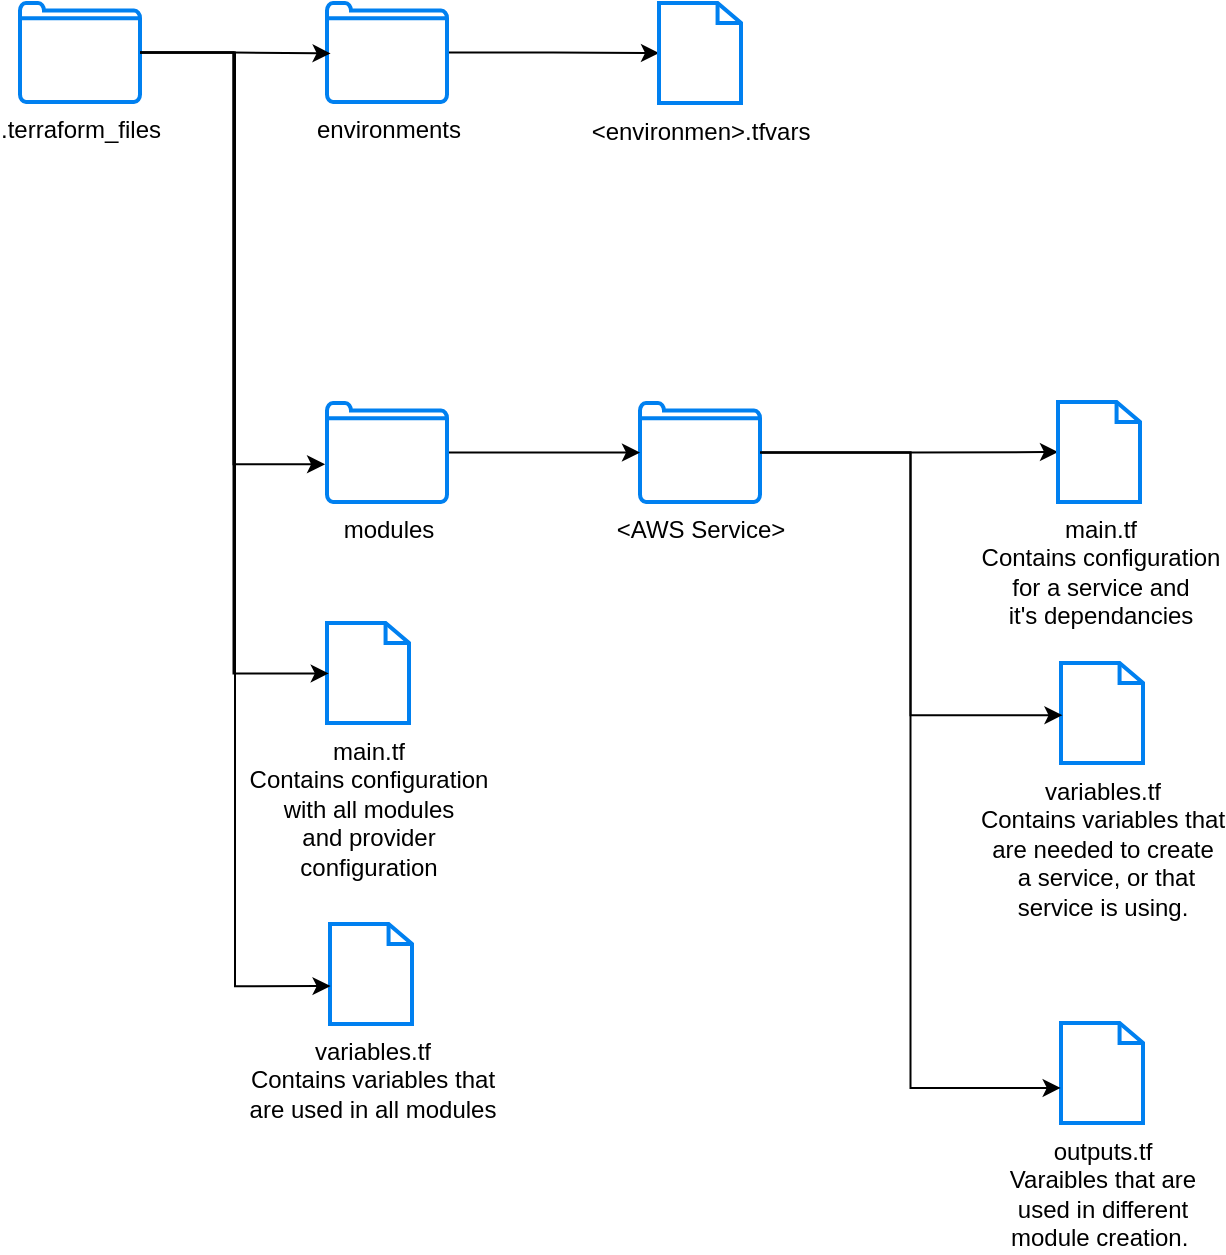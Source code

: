 <mxfile version="26.0.11" pages="5">
  <diagram id="ZfbsGRJLo8-bM9efjVY6" name="Terrafom File Structure diagram">
    <mxGraphModel dx="278" dy="-242" grid="0" gridSize="10" guides="1" tooltips="1" connect="1" arrows="1" fold="1" page="1" pageScale="1" pageWidth="850" pageHeight="1100" math="0" shadow="0">
      <root>
        <mxCell id="0" />
        <mxCell id="1" parent="0" />
        <mxCell id="aSXUmo1Hyl-a-YAIDOWD-29" value=".terraform_files" style="html=1;verticalLabelPosition=bottom;align=center;labelBackgroundColor=#ffffff;verticalAlign=top;strokeWidth=2;strokeColor=#0080F0;shadow=0;dashed=0;shape=mxgraph.ios7.icons.folder;" parent="1" vertex="1">
          <mxGeometry x="1882" y="1250.5" width="60" height="49.5" as="geometry" />
        </mxCell>
        <mxCell id="aSXUmo1Hyl-a-YAIDOWD-30" style="edgeStyle=orthogonalEdgeStyle;rounded=0;orthogonalLoop=1;jettySize=auto;html=1;" parent="1" source="aSXUmo1Hyl-a-YAIDOWD-31" target="aSXUmo1Hyl-a-YAIDOWD-42" edge="1">
          <mxGeometry relative="1" as="geometry" />
        </mxCell>
        <mxCell id="aSXUmo1Hyl-a-YAIDOWD-31" value="&amp;lt;AWS Service&amp;gt;" style="html=1;verticalLabelPosition=bottom;align=center;labelBackgroundColor=#ffffff;verticalAlign=top;strokeWidth=2;strokeColor=#0080F0;shadow=0;dashed=0;shape=mxgraph.ios7.icons.folder;" parent="1" vertex="1">
          <mxGeometry x="2192" y="1450.5" width="60" height="49.5" as="geometry" />
        </mxCell>
        <mxCell id="aSXUmo1Hyl-a-YAIDOWD-37" style="edgeStyle=orthogonalEdgeStyle;rounded=0;orthogonalLoop=1;jettySize=auto;html=1;" parent="1" source="aSXUmo1Hyl-a-YAIDOWD-38" target="aSXUmo1Hyl-a-YAIDOWD-41" edge="1">
          <mxGeometry relative="1" as="geometry" />
        </mxCell>
        <mxCell id="aSXUmo1Hyl-a-YAIDOWD-38" value="environments" style="html=1;verticalLabelPosition=bottom;align=center;labelBackgroundColor=#ffffff;verticalAlign=top;strokeWidth=2;strokeColor=#0080F0;shadow=0;dashed=0;shape=mxgraph.ios7.icons.folder;" parent="1" vertex="1">
          <mxGeometry x="2035.5" y="1250.5" width="60" height="49.5" as="geometry" />
        </mxCell>
        <mxCell id="aSXUmo1Hyl-a-YAIDOWD-39" value="" style="edgeStyle=orthogonalEdgeStyle;rounded=0;orthogonalLoop=1;jettySize=auto;html=1;" parent="1" source="aSXUmo1Hyl-a-YAIDOWD-40" target="aSXUmo1Hyl-a-YAIDOWD-31" edge="1">
          <mxGeometry relative="1" as="geometry" />
        </mxCell>
        <mxCell id="aSXUmo1Hyl-a-YAIDOWD-40" value="modules" style="html=1;verticalLabelPosition=bottom;align=center;labelBackgroundColor=#ffffff;verticalAlign=top;strokeWidth=2;strokeColor=#0080F0;shadow=0;dashed=0;shape=mxgraph.ios7.icons.folder;" parent="1" vertex="1">
          <mxGeometry x="2035.5" y="1450.5" width="60" height="49.5" as="geometry" />
        </mxCell>
        <mxCell id="aSXUmo1Hyl-a-YAIDOWD-41" value="&amp;lt;environmen&amp;gt;.tfvars&lt;br&gt;&amp;nbsp;" style="html=1;verticalLabelPosition=bottom;align=center;labelBackgroundColor=#ffffff;verticalAlign=top;strokeWidth=2;strokeColor=#0080F0;shadow=0;dashed=0;shape=mxgraph.ios7.icons.document;" parent="1" vertex="1">
          <mxGeometry x="2201.5" y="1250.5" width="41" height="50" as="geometry" />
        </mxCell>
        <mxCell id="aSXUmo1Hyl-a-YAIDOWD-42" value="main.tf&lt;br&gt;Contains configuration&lt;br&gt;for a service and &lt;br&gt;it&#39;s dependancies" style="html=1;verticalLabelPosition=bottom;align=center;labelBackgroundColor=#ffffff;verticalAlign=top;strokeWidth=2;strokeColor=#0080F0;shadow=0;dashed=0;shape=mxgraph.ios7.icons.document;" parent="1" vertex="1">
          <mxGeometry x="2401" y="1450" width="41" height="50" as="geometry" />
        </mxCell>
        <mxCell id="aSXUmo1Hyl-a-YAIDOWD-43" value="variables.tf&lt;br&gt;Contains variables that &lt;br&gt;are needed to create&lt;br&gt;&amp;nbsp;a service, or that &lt;br&gt;service is using." style="html=1;verticalLabelPosition=bottom;align=center;labelBackgroundColor=#ffffff;verticalAlign=top;strokeWidth=2;strokeColor=#0080F0;shadow=0;dashed=0;shape=mxgraph.ios7.icons.document;" parent="1" vertex="1">
          <mxGeometry x="2402.5" y="1580.5" width="41" height="50" as="geometry" />
        </mxCell>
        <mxCell id="aSXUmo1Hyl-a-YAIDOWD-44" value="outputs.tf&lt;br&gt;Varaibles that are &lt;br&gt;used in different &lt;br&gt;module creation.&amp;nbsp;" style="html=1;verticalLabelPosition=bottom;align=center;labelBackgroundColor=#ffffff;verticalAlign=top;strokeWidth=2;strokeColor=#0080F0;shadow=0;dashed=0;shape=mxgraph.ios7.icons.document;" parent="1" vertex="1">
          <mxGeometry x="2402.5" y="1760.5" width="41" height="50" as="geometry" />
        </mxCell>
        <mxCell id="aSXUmo1Hyl-a-YAIDOWD-45" style="edgeStyle=orthogonalEdgeStyle;rounded=0;orthogonalLoop=1;jettySize=auto;html=1;entryX=0.018;entryY=0.522;entryDx=0;entryDy=0;entryPerimeter=0;" parent="1" source="aSXUmo1Hyl-a-YAIDOWD-31" target="aSXUmo1Hyl-a-YAIDOWD-43" edge="1">
          <mxGeometry relative="1" as="geometry" />
        </mxCell>
        <mxCell id="aSXUmo1Hyl-a-YAIDOWD-46" style="edgeStyle=orthogonalEdgeStyle;rounded=0;orthogonalLoop=1;jettySize=auto;html=1;entryX=-0.004;entryY=0.649;entryDx=0;entryDy=0;entryPerimeter=0;" parent="1" source="aSXUmo1Hyl-a-YAIDOWD-31" target="aSXUmo1Hyl-a-YAIDOWD-44" edge="1">
          <mxGeometry relative="1" as="geometry" />
        </mxCell>
        <mxCell id="aSXUmo1Hyl-a-YAIDOWD-47" value="main.tf&lt;br&gt;Contains configuration&lt;br&gt;with all modules &lt;br&gt;and provider &lt;br&gt;configuration" style="html=1;verticalLabelPosition=bottom;align=center;labelBackgroundColor=#ffffff;verticalAlign=top;strokeWidth=2;strokeColor=#0080F0;shadow=0;dashed=0;shape=mxgraph.ios7.icons.document;" parent="1" vertex="1">
          <mxGeometry x="2035.5" y="1560.5" width="41" height="50" as="geometry" />
        </mxCell>
        <mxCell id="aSXUmo1Hyl-a-YAIDOWD-48" value="variables.tf&lt;br&gt;Contains variables that &lt;br&gt;are used in all modules" style="html=1;verticalLabelPosition=bottom;align=center;labelBackgroundColor=#ffffff;verticalAlign=top;strokeWidth=2;strokeColor=#0080F0;shadow=0;dashed=0;shape=mxgraph.ios7.icons.document;" parent="1" vertex="1">
          <mxGeometry x="2037" y="1711" width="41" height="50" as="geometry" />
        </mxCell>
        <mxCell id="aSXUmo1Hyl-a-YAIDOWD-49" style="edgeStyle=orthogonalEdgeStyle;rounded=0;orthogonalLoop=1;jettySize=auto;html=1;entryX=0.03;entryY=0.509;entryDx=0;entryDy=0;entryPerimeter=0;" parent="1" source="aSXUmo1Hyl-a-YAIDOWD-29" target="aSXUmo1Hyl-a-YAIDOWD-38" edge="1">
          <mxGeometry relative="1" as="geometry" />
        </mxCell>
        <mxCell id="aSXUmo1Hyl-a-YAIDOWD-50" style="edgeStyle=orthogonalEdgeStyle;rounded=0;orthogonalLoop=1;jettySize=auto;html=1;entryX=-0.016;entryY=0.619;entryDx=0;entryDy=0;entryPerimeter=0;" parent="1" source="aSXUmo1Hyl-a-YAIDOWD-29" target="aSXUmo1Hyl-a-YAIDOWD-40" edge="1">
          <mxGeometry relative="1" as="geometry" />
        </mxCell>
        <mxCell id="aSXUmo1Hyl-a-YAIDOWD-51" style="edgeStyle=orthogonalEdgeStyle;rounded=0;orthogonalLoop=1;jettySize=auto;html=1;entryX=0.021;entryY=0.504;entryDx=0;entryDy=0;entryPerimeter=0;" parent="1" source="aSXUmo1Hyl-a-YAIDOWD-29" target="aSXUmo1Hyl-a-YAIDOWD-47" edge="1">
          <mxGeometry relative="1" as="geometry" />
        </mxCell>
        <mxCell id="aSXUmo1Hyl-a-YAIDOWD-52" style="edgeStyle=orthogonalEdgeStyle;rounded=0;orthogonalLoop=1;jettySize=auto;html=1;entryX=0.007;entryY=0.621;entryDx=0;entryDy=0;entryPerimeter=0;" parent="1" source="aSXUmo1Hyl-a-YAIDOWD-29" target="aSXUmo1Hyl-a-YAIDOWD-48" edge="1">
          <mxGeometry relative="1" as="geometry" />
        </mxCell>
      </root>
    </mxGraphModel>
  </diagram>
  <diagram id="rD1ntYyAQcJS1YAYiFPE" name="Terraform Manage Clients Configuration">
    <mxGraphModel grid="1" page="1" gridSize="10" guides="1" tooltips="1" connect="1" arrows="1" fold="1" pageScale="1" pageWidth="850" pageHeight="1100" math="0" shadow="0">
      <root>
        <mxCell id="0" />
        <mxCell id="1" parent="0" />
        <mxCell id="EPlTWR9_ETFE0dVp8Tib-1" value="DevOps Role (manual)" style="swimlane;horizontal=0;whiteSpace=wrap;html=1;" vertex="1" parent="1">
          <mxGeometry x="180" y="30" width="980" height="270" as="geometry" />
        </mxCell>
        <mxCell id="bhPwS9dhYD09xlTZFKr6-4" style="edgeStyle=orthogonalEdgeStyle;rounded=0;orthogonalLoop=1;jettySize=auto;html=1;entryX=0;entryY=0.5;entryDx=0;entryDy=0;" edge="1" parent="EPlTWR9_ETFE0dVp8Tib-1" target="FzzhrCNctGicx5quiWpB-8">
          <mxGeometry relative="1" as="geometry">
            <Array as="points" />
            <mxPoint x="190" y="150" as="sourcePoint" />
          </mxGeometry>
        </mxCell>
        <mxCell id="bhPwS9dhYD09xlTZFKr6-1" style="edgeStyle=orthogonalEdgeStyle;rounded=0;orthogonalLoop=1;jettySize=auto;html=1;entryX=0;entryY=0.5;entryDx=0;entryDy=0;" edge="1" parent="EPlTWR9_ETFE0dVp8Tib-1" source="FzzhrCNctGicx5quiWpB-2">
          <mxGeometry relative="1" as="geometry">
            <mxPoint x="250" y="50" as="targetPoint" />
          </mxGeometry>
        </mxCell>
        <mxCell id="FzzhrCNctGicx5quiWpB-2" value="Login into the AWS Production account" style="rounded=1;whiteSpace=wrap;html=1;" vertex="1" parent="EPlTWR9_ETFE0dVp8Tib-1">
          <mxGeometry x="70" y="20" width="120" height="60" as="geometry" />
        </mxCell>
        <mxCell id="bhPwS9dhYD09xlTZFKr6-5" style="edgeStyle=orthogonalEdgeStyle;rounded=0;orthogonalLoop=1;jettySize=auto;html=1;entryX=0;entryY=0.5;entryDx=0;entryDy=0;" edge="1" parent="EPlTWR9_ETFE0dVp8Tib-1" source="FzzhrCNctGicx5quiWpB-8" target="FzzhrCNctGicx5quiWpB-9">
          <mxGeometry relative="1" as="geometry" />
        </mxCell>
        <mxCell id="FzzhrCNctGicx5quiWpB-8" value="Create the /.terraform_files/environments/&amp;lt;environment_name&amp;gt;.tfvars file inside the&amp;nbsp;&lt;span style=&quot;background-color: initial;&quot;&gt;Front-end&lt;/span&gt;&amp;nbsp;GitHub repo for each new environment" style="rounded=1;whiteSpace=wrap;html=1;" vertex="1" parent="EPlTWR9_ETFE0dVp8Tib-1">
          <mxGeometry x="70" y="125" width="355" height="50" as="geometry" />
        </mxCell>
        <mxCell id="FzzhrCNctGicx5quiWpB-9" value="Git commit &amp;amp;&amp;amp; git push to your branch" style="rounded=1;whiteSpace=wrap;html=1;" vertex="1" parent="EPlTWR9_ETFE0dVp8Tib-1">
          <mxGeometry x="510" y="120" width="120" height="60" as="geometry" />
        </mxCell>
        <mxCell id="jWejwx8R8TChaFinPrM2-17" style="edgeStyle=orthogonalEdgeStyle;rounded=0;orthogonalLoop=1;jettySize=auto;html=1;entryX=0.5;entryY=1;entryDx=0;entryDy=0;" edge="1" parent="EPlTWR9_ETFE0dVp8Tib-1" source="rcksvYcbYkmFW4VjhMJh-5" target="jWejwx8R8TChaFinPrM2-2">
          <mxGeometry relative="1" as="geometry" />
        </mxCell>
        <mxCell id="rcksvYcbYkmFW4VjhMJh-5" value="Add a DNS records&amp;nbsp;&lt;br&gt;&amp;nbsp;pointing to a CloudFront" style="rounded=1;whiteSpace=wrap;html=1;" vertex="1" parent="EPlTWR9_ETFE0dVp8Tib-1">
          <mxGeometry x="760" y="190" width="200" height="60" as="geometry" />
        </mxCell>
        <mxCell id="NHewTxFXvpMeYwL05xcC-35" style="edgeStyle=orthogonalEdgeStyle;rounded=0;orthogonalLoop=1;jettySize=auto;html=1;entryX=0;entryY=0.5;entryDx=0;entryDy=0;" edge="1" parent="EPlTWR9_ETFE0dVp8Tib-1" source="NHewTxFXvpMeYwL05xcC-33" target="NHewTxFXvpMeYwL05xcC-34">
          <mxGeometry relative="1" as="geometry" />
        </mxCell>
        <mxCell id="NHewTxFXvpMeYwL05xcC-33" value="Create Access keys for front-end-terraforn user&amp;nbsp;" style="rounded=1;whiteSpace=wrap;html=1;" vertex="1" parent="EPlTWR9_ETFE0dVp8Tib-1">
          <mxGeometry x="250" y="20" width="120" height="60" as="geometry" />
        </mxCell>
        <mxCell id="jWejwx8R8TChaFinPrM2-1" style="edgeStyle=orthogonalEdgeStyle;rounded=0;orthogonalLoop=1;jettySize=auto;html=1;entryX=0.5;entryY=0;entryDx=0;entryDy=0;" edge="1" parent="EPlTWR9_ETFE0dVp8Tib-1" source="NHewTxFXvpMeYwL05xcC-34" target="FzzhrCNctGicx5quiWpB-8">
          <mxGeometry relative="1" as="geometry" />
        </mxCell>
        <mxCell id="NHewTxFXvpMeYwL05xcC-34" value="Add environment variables to CIrcleCI" style="rounded=1;whiteSpace=wrap;html=1;" vertex="1" parent="EPlTWR9_ETFE0dVp8Tib-1">
          <mxGeometry x="420" y="20" width="120" height="60" as="geometry" />
        </mxCell>
        <mxCell id="jWejwx8R8TChaFinPrM2-18" style="edgeStyle=orthogonalEdgeStyle;rounded=0;orthogonalLoop=1;jettySize=auto;html=1;entryX=0.5;entryY=1;entryDx=0;entryDy=0;" edge="1" parent="EPlTWR9_ETFE0dVp8Tib-1" source="jWejwx8R8TChaFinPrM2-2" target="jWejwx8R8TChaFinPrM2-16">
          <mxGeometry relative="1" as="geometry" />
        </mxCell>
        <mxCell id="jWejwx8R8TChaFinPrM2-2" value="Add Environment Variables to Serets Manager" style="rounded=1;whiteSpace=wrap;html=1;" vertex="1" parent="EPlTWR9_ETFE0dVp8Tib-1">
          <mxGeometry x="760" y="105" width="200" height="60" as="geometry" />
        </mxCell>
        <mxCell id="jWejwx8R8TChaFinPrM2-16" value="Rerun CircleCI pipeline to deploy code with correct environemnt variabels" style="rounded=1;whiteSpace=wrap;html=1;" vertex="1" parent="EPlTWR9_ETFE0dVp8Tib-1">
          <mxGeometry x="760" y="20" width="200" height="60" as="geometry" />
        </mxCell>
        <mxCell id="EPlTWR9_ETFE0dVp8Tib-2" value="GitHub actions Role" style="swimlane;horizontal=0;whiteSpace=wrap;html=1;" vertex="1" parent="1">
          <mxGeometry x="180" y="300" width="980" height="260" as="geometry" />
        </mxCell>
        <mxCell id="bhPwS9dhYD09xlTZFKr6-7" style="edgeStyle=orthogonalEdgeStyle;rounded=0;orthogonalLoop=1;jettySize=auto;html=1;entryX=0;entryY=0.5;entryDx=0;entryDy=0;" edge="1" parent="EPlTWR9_ETFE0dVp8Tib-2" source="rcksvYcbYkmFW4VjhMJh-3" target="rcksvYcbYkmFW4VjhMJh-4">
          <mxGeometry relative="1" as="geometry" />
        </mxCell>
        <mxCell id="rcksvYcbYkmFW4VjhMJh-3" value="Run the resource creation (terraform apply) workflow for a new environment" style="rounded=1;whiteSpace=wrap;html=1;" vertex="1" parent="EPlTWR9_ETFE0dVp8Tib-2">
          <mxGeometry x="605" y="85" width="120" height="60" as="geometry" />
        </mxCell>
        <mxCell id="rcksvYcbYkmFW4VjhMJh-4" value="Add a name of a new environment to the &quot;&lt;b&gt;&amp;lt;project_name&amp;gt;-existing-environments-frontend&lt;/b&gt;&quot; parameter store" style="rounded=1;whiteSpace=wrap;html=1;" vertex="1" parent="EPlTWR9_ETFE0dVp8Tib-2">
          <mxGeometry x="780" y="77.5" width="180" height="75" as="geometry" />
        </mxCell>
        <mxCell id="yT_i045ek_obCY_5fULA-2" style="edgeStyle=orthogonalEdgeStyle;rounded=0;orthogonalLoop=1;jettySize=auto;html=1;entryX=0;entryY=0.5;entryDx=0;entryDy=0;" edge="1" parent="EPlTWR9_ETFE0dVp8Tib-2" source="AmAuCxnbR-0wX4FVL7e7-1" target="rcksvYcbYkmFW4VjhMJh-3">
          <mxGeometry relative="1" as="geometry">
            <mxPoint x="390" y="115" as="targetPoint" />
          </mxGeometry>
        </mxCell>
        <mxCell id="yT_i045ek_obCY_5fULA-6" style="edgeStyle=orthogonalEdgeStyle;rounded=0;orthogonalLoop=1;jettySize=auto;html=1;entryX=0;entryY=0.5;entryDx=0;entryDy=0;" edge="1" parent="EPlTWR9_ETFE0dVp8Tib-2" source="yT_i045ek_obCY_5fULA-1" target="yT_i045ek_obCY_5fULA-4">
          <mxGeometry relative="1" as="geometry">
            <mxPoint x="175" y="250" as="targetPoint" />
            <Array as="points">
              <mxPoint x="175" y="210" />
            </Array>
          </mxGeometry>
        </mxCell>
        <mxCell id="yT_i045ek_obCY_5fULA-7" value="NO" style="edgeLabel;html=1;align=center;verticalAlign=middle;resizable=0;points=[];" connectable="0" vertex="1" parent="yT_i045ek_obCY_5fULA-6">
          <mxGeometry x="-0.44" y="1" relative="1" as="geometry">
            <mxPoint x="109" y="1" as="offset" />
          </mxGeometry>
        </mxCell>
        <mxCell id="yT_i045ek_obCY_5fULA-1" value="Check whether&amp;nbsp; environment already exists" style="rhombus;whiteSpace=wrap;html=1;" vertex="1" parent="EPlTWR9_ETFE0dVp8Tib-2">
          <mxGeometry x="50" y="30" width="250" height="170" as="geometry" />
        </mxCell>
        <mxCell id="yT_i045ek_obCY_5fULA-4" value="End CI/CD" style="rounded=1;whiteSpace=wrap;html=1;" vertex="1" parent="EPlTWR9_ETFE0dVp8Tib-2">
          <mxGeometry x="400" y="180" width="140" height="60" as="geometry" />
        </mxCell>
        <mxCell id="AmAuCxnbR-0wX4FVL7e7-1" value="Create .aws/config file dynamically with profile name and IAM Role to assume" style="rounded=1;whiteSpace=wrap;html=1;" vertex="1" parent="EPlTWR9_ETFE0dVp8Tib-2">
          <mxGeometry x="400" y="82.5" width="140" height="65" as="geometry" />
        </mxCell>
        <mxCell id="AmAuCxnbR-0wX4FVL7e7-2" value="" style="edgeStyle=orthogonalEdgeStyle;rounded=0;orthogonalLoop=1;jettySize=auto;html=1;entryX=0;entryY=0.5;entryDx=0;entryDy=0;" edge="1" parent="EPlTWR9_ETFE0dVp8Tib-2" source="yT_i045ek_obCY_5fULA-1" target="AmAuCxnbR-0wX4FVL7e7-1">
          <mxGeometry relative="1" as="geometry">
            <mxPoint x="770" y="415" as="targetPoint" />
            <mxPoint x="480" y="415" as="sourcePoint" />
          </mxGeometry>
        </mxCell>
        <mxCell id="AmAuCxnbR-0wX4FVL7e7-3" value="YES" style="edgeLabel;html=1;align=center;verticalAlign=middle;resizable=0;points=[];" connectable="0" vertex="1" parent="AmAuCxnbR-0wX4FVL7e7-2">
          <mxGeometry x="-0.543" y="1" relative="1" as="geometry">
            <mxPoint x="17" y="1" as="offset" />
          </mxGeometry>
        </mxCell>
        <mxCell id="rcksvYcbYkmFW4VjhMJh-2" value="&lt;h1&gt;Comments&lt;/h1&gt;Don&#39;t change the .tfvar file name&amp;nbsp;neither in back-end or front-end repositories since it will be treated as a new client.&lt;br&gt;&lt;p&gt;Inside AWS Organization account create a client-list.txt file within the compiify-clients S3 bucket with all existing client accounts. Check with this file whether we need to create a new account.&lt;/p&gt;&lt;p&gt;For easier readability, the workflow name will have the client name and incremental number.&lt;br&gt;&lt;br&gt;&lt;br&gt;&lt;/p&gt;" style="text;html=1;strokeColor=none;fillColor=none;spacing=5;spacingTop=-20;whiteSpace=wrap;overflow=hidden;rounded=0;" vertex="1" parent="1">
          <mxGeometry x="-190" y="69" width="310" height="241" as="geometry" />
        </mxCell>
        <mxCell id="rcksvYcbYkmFW4VjhMJh-7" style="edgeStyle=orthogonalEdgeStyle;rounded=0;orthogonalLoop=1;jettySize=auto;html=1;entryX=0.5;entryY=1;entryDx=0;entryDy=0;" edge="1" parent="1" source="rcksvYcbYkmFW4VjhMJh-4" target="rcksvYcbYkmFW4VjhMJh-5">
          <mxGeometry relative="1" as="geometry">
            <Array as="points">
              <mxPoint x="1040" y="400" />
            </Array>
          </mxGeometry>
        </mxCell>
        <mxCell id="yT_i045ek_obCY_5fULA-13" style="edgeStyle=orthogonalEdgeStyle;rounded=0;orthogonalLoop=1;jettySize=auto;html=1;" edge="1" parent="1" source="FzzhrCNctGicx5quiWpB-9" target="yT_i045ek_obCY_5fULA-1">
          <mxGeometry relative="1" as="geometry">
            <Array as="points">
              <mxPoint x="760" y="310" />
              <mxPoint x="355" y="310" />
            </Array>
          </mxGeometry>
        </mxCell>
        <mxCell id="yT_i045ek_obCY_5fULA-14" value="DevOps Role (manual)" style="swimlane;horizontal=0;whiteSpace=wrap;html=1;" vertex="1" parent="1">
          <mxGeometry x="180" y="660" width="980" height="350" as="geometry" />
        </mxCell>
        <mxCell id="jWejwx8R8TChaFinPrM2-35" style="edgeStyle=orthogonalEdgeStyle;rounded=0;orthogonalLoop=1;jettySize=auto;html=1;entryX=0;entryY=0.5;entryDx=0;entryDy=0;" edge="1" parent="yT_i045ek_obCY_5fULA-14" source="jWejwx8R8TChaFinPrM2-36">
          <mxGeometry relative="1" as="geometry">
            <mxPoint x="240" y="45" as="targetPoint" />
          </mxGeometry>
        </mxCell>
        <mxCell id="jWejwx8R8TChaFinPrM2-36" value="Login into the AWS Production account" style="rounded=1;whiteSpace=wrap;html=1;" vertex="1" parent="yT_i045ek_obCY_5fULA-14">
          <mxGeometry x="60" y="15" width="120" height="60" as="geometry" />
        </mxCell>
        <mxCell id="jWejwx8R8TChaFinPrM2-60" style="edgeStyle=orthogonalEdgeStyle;rounded=0;orthogonalLoop=1;jettySize=auto;html=1;entryX=0;entryY=0.5;entryDx=0;entryDy=0;" edge="1" parent="yT_i045ek_obCY_5fULA-14" source="jWejwx8R8TChaFinPrM2-38" target="jWejwx8R8TChaFinPrM2-39">
          <mxGeometry relative="1" as="geometry" />
        </mxCell>
        <mxCell id="jWejwx8R8TChaFinPrM2-38" value="Create the /.terraform_files/environments/&amp;lt;environment_name&amp;gt;.tfvars file inside the Back&lt;span style=&quot;background-color: initial;&quot;&gt;-end&lt;/span&gt;&amp;nbsp;GitHub repo for each new environment" style="rounded=1;whiteSpace=wrap;html=1;" vertex="1" parent="yT_i045ek_obCY_5fULA-14">
          <mxGeometry x="115" y="260" width="355" height="50" as="geometry" />
        </mxCell>
        <mxCell id="jWejwx8R8TChaFinPrM2-39" value="Git commit &amp;amp;&amp;amp; git push your branch" style="rounded=1;whiteSpace=wrap;html=1;" vertex="1" parent="yT_i045ek_obCY_5fULA-14">
          <mxGeometry x="530" y="255" width="120" height="60" as="geometry" />
        </mxCell>
        <mxCell id="jWejwx8R8TChaFinPrM2-41" value="Add a DNS records&amp;nbsp;&lt;br&gt;&amp;nbsp;pointing to a ELB" style="rounded=1;whiteSpace=wrap;html=1;" vertex="1" parent="yT_i045ek_obCY_5fULA-14">
          <mxGeometry x="770" y="255" width="200" height="60" as="geometry" />
        </mxCell>
        <mxCell id="jWejwx8R8TChaFinPrM2-42" style="edgeStyle=orthogonalEdgeStyle;rounded=0;orthogonalLoop=1;jettySize=auto;html=1;entryX=0;entryY=0.5;entryDx=0;entryDy=0;" edge="1" parent="yT_i045ek_obCY_5fULA-14" source="jWejwx8R8TChaFinPrM2-51" target="jWejwx8R8TChaFinPrM2-45">
          <mxGeometry relative="1" as="geometry" />
        </mxCell>
        <mxCell id="jWejwx8R8TChaFinPrM2-43" value="Create Access keys for back-end-terraforn user&amp;nbsp;" style="rounded=1;whiteSpace=wrap;html=1;" vertex="1" parent="yT_i045ek_obCY_5fULA-14">
          <mxGeometry x="240" y="15" width="120" height="60" as="geometry" />
        </mxCell>
        <mxCell id="jWejwx8R8TChaFinPrM2-54" style="edgeStyle=orthogonalEdgeStyle;rounded=0;orthogonalLoop=1;jettySize=auto;html=1;entryX=0.5;entryY=0;entryDx=0;entryDy=0;" edge="1" parent="yT_i045ek_obCY_5fULA-14" source="jWejwx8R8TChaFinPrM2-45" target="jWejwx8R8TChaFinPrM2-53">
          <mxGeometry relative="1" as="geometry">
            <Array as="points">
              <mxPoint x="610" y="90" />
              <mxPoint x="175" y="90" />
            </Array>
          </mxGeometry>
        </mxCell>
        <mxCell id="jWejwx8R8TChaFinPrM2-45" value="Add environment variables to CircleCI" style="rounded=1;whiteSpace=wrap;html=1;" vertex="1" parent="yT_i045ek_obCY_5fULA-14">
          <mxGeometry x="550" y="15" width="120" height="60" as="geometry" />
        </mxCell>
        <mxCell id="jWejwx8R8TChaFinPrM2-57" style="edgeStyle=orthogonalEdgeStyle;rounded=0;orthogonalLoop=1;jettySize=auto;html=1;entryX=0;entryY=0.5;entryDx=0;entryDy=0;" edge="1" parent="yT_i045ek_obCY_5fULA-14" source="jWejwx8R8TChaFinPrM2-49" target="jWejwx8R8TChaFinPrM2-56">
          <mxGeometry relative="1" as="geometry" />
        </mxCell>
        <mxCell id="jWejwx8R8TChaFinPrM2-49" value="Select a branch you are going to deploy" style="rounded=1;whiteSpace=wrap;html=1;" vertex="1" parent="yT_i045ek_obCY_5fULA-14">
          <mxGeometry x="350" y="135" width="120" height="60" as="geometry" />
        </mxCell>
        <mxCell id="jWejwx8R8TChaFinPrM2-51" value="Create ECR &amp;lt;project_name&amp;gt;-base repository" style="rounded=1;whiteSpace=wrap;html=1;" vertex="1" parent="yT_i045ek_obCY_5fULA-14">
          <mxGeometry x="400" y="15" width="120" height="60" as="geometry" />
        </mxCell>
        <mxCell id="jWejwx8R8TChaFinPrM2-52" value="" style="edgeStyle=orthogonalEdgeStyle;rounded=0;orthogonalLoop=1;jettySize=auto;html=1;entryX=0;entryY=0.5;entryDx=0;entryDy=0;" edge="1" parent="yT_i045ek_obCY_5fULA-14" source="jWejwx8R8TChaFinPrM2-43" target="jWejwx8R8TChaFinPrM2-51">
          <mxGeometry relative="1" as="geometry">
            <mxPoint x="540" y="705" as="sourcePoint" />
            <mxPoint x="708" y="705" as="targetPoint" />
          </mxGeometry>
        </mxCell>
        <mxCell id="jWejwx8R8TChaFinPrM2-55" style="edgeStyle=orthogonalEdgeStyle;rounded=0;orthogonalLoop=1;jettySize=auto;html=1;entryX=0;entryY=0.5;entryDx=0;entryDy=0;" edge="1" parent="yT_i045ek_obCY_5fULA-14" source="jWejwx8R8TChaFinPrM2-53" target="jWejwx8R8TChaFinPrM2-49">
          <mxGeometry relative="1" as="geometry" />
        </mxCell>
        <mxCell id="jWejwx8R8TChaFinPrM2-53" value="Create AWS Secrets Manager &amp;lt;environment_name&amp;gt;/&amp;lt;project_name&amp;gt;/backend&lt;br&gt;and populate it with environment variables for the application that will not be created by terrafom itself" style="rounded=1;whiteSpace=wrap;html=1;" vertex="1" parent="yT_i045ek_obCY_5fULA-14">
          <mxGeometry x="35" y="130" width="280" height="70" as="geometry" />
        </mxCell>
        <mxCell id="jWejwx8R8TChaFinPrM2-59" style="edgeStyle=orthogonalEdgeStyle;rounded=0;orthogonalLoop=1;jettySize=auto;html=1;entryX=0.5;entryY=0;entryDx=0;entryDy=0;" edge="1" parent="yT_i045ek_obCY_5fULA-14" source="jWejwx8R8TChaFinPrM2-56" target="jWejwx8R8TChaFinPrM2-38">
          <mxGeometry relative="1" as="geometry">
            <Array as="points">
              <mxPoint x="580" y="220" />
              <mxPoint x="293" y="220" />
            </Array>
          </mxGeometry>
        </mxCell>
        <mxCell id="jWejwx8R8TChaFinPrM2-56" value="Build and push Dockerfile.base to the base ECR repo" style="rounded=1;whiteSpace=wrap;html=1;" vertex="1" parent="yT_i045ek_obCY_5fULA-14">
          <mxGeometry x="520" y="135" width="120" height="60" as="geometry" />
        </mxCell>
        <mxCell id="yT_i045ek_obCY_5fULA-27" value="GitHub actions Role" style="swimlane;horizontal=0;whiteSpace=wrap;html=1;" vertex="1" parent="1">
          <mxGeometry x="180" y="1010" width="980" height="270" as="geometry" />
        </mxCell>
        <mxCell id="yT_i045ek_obCY_5fULA-28" style="edgeStyle=orthogonalEdgeStyle;rounded=0;orthogonalLoop=1;jettySize=auto;html=1;entryX=0;entryY=0.5;entryDx=0;entryDy=0;" edge="1" parent="yT_i045ek_obCY_5fULA-27" source="yT_i045ek_obCY_5fULA-29" target="yT_i045ek_obCY_5fULA-30">
          <mxGeometry relative="1" as="geometry" />
        </mxCell>
        <mxCell id="yT_i045ek_obCY_5fULA-29" value="Run the resource creation (terraform apply) workflow for each new account" style="rounded=1;whiteSpace=wrap;html=1;" vertex="1" parent="yT_i045ek_obCY_5fULA-27">
          <mxGeometry x="610" y="85" width="120" height="60" as="geometry" />
        </mxCell>
        <mxCell id="yT_i045ek_obCY_5fULA-30" value="Add a name of a new environment to the &quot;&lt;b&gt;&amp;lt;project_name&amp;gt;-existing-environments-backend&lt;/b&gt;&quot; parameter store" style="rounded=1;whiteSpace=wrap;html=1;" vertex="1" parent="yT_i045ek_obCY_5fULA-27">
          <mxGeometry x="780" y="72.5" width="180" height="85" as="geometry" />
        </mxCell>
        <mxCell id="yT_i045ek_obCY_5fULA-31" style="edgeStyle=orthogonalEdgeStyle;rounded=0;orthogonalLoop=1;jettySize=auto;html=1;entryX=0;entryY=0.5;entryDx=0;entryDy=0;" edge="1" parent="yT_i045ek_obCY_5fULA-27" source="VF2WqdQYghJ1YNJfZThV-1" target="yT_i045ek_obCY_5fULA-29">
          <mxGeometry relative="1" as="geometry">
            <mxPoint x="390" y="115" as="targetPoint" />
          </mxGeometry>
        </mxCell>
        <mxCell id="yT_i045ek_obCY_5fULA-35" value="Check whether environment already exists" style="rhombus;whiteSpace=wrap;html=1;" vertex="1" parent="yT_i045ek_obCY_5fULA-27">
          <mxGeometry x="50" y="30" width="250" height="170" as="geometry" />
        </mxCell>
        <mxCell id="yT_i045ek_obCY_5fULA-36" value="End CI/CD" style="rounded=1;whiteSpace=wrap;html=1;" vertex="1" parent="yT_i045ek_obCY_5fULA-27">
          <mxGeometry x="410" y="190" width="140" height="60" as="geometry" />
        </mxCell>
        <mxCell id="yT_i045ek_obCY_5fULA-39" style="edgeStyle=orthogonalEdgeStyle;rounded=0;orthogonalLoop=1;jettySize=auto;html=1;entryX=0;entryY=0.5;entryDx=0;entryDy=0;exitX=0.5;exitY=1;exitDx=0;exitDy=0;" edge="1" parent="yT_i045ek_obCY_5fULA-27" source="yT_i045ek_obCY_5fULA-35" target="yT_i045ek_obCY_5fULA-36">
          <mxGeometry relative="1" as="geometry">
            <mxPoint x="175" y="390" as="sourcePoint" />
          </mxGeometry>
        </mxCell>
        <mxCell id="yT_i045ek_obCY_5fULA-40" value="NO" style="edgeLabel;html=1;align=center;verticalAlign=middle;resizable=0;points=[];" connectable="0" vertex="1" parent="yT_i045ek_obCY_5fULA-39">
          <mxGeometry x="0.087" relative="1" as="geometry">
            <mxPoint x="46" as="offset" />
          </mxGeometry>
        </mxCell>
        <mxCell id="VF2WqdQYghJ1YNJfZThV-2" value="" style="edgeStyle=orthogonalEdgeStyle;rounded=0;orthogonalLoop=1;jettySize=auto;html=1;entryX=0;entryY=0.5;entryDx=0;entryDy=0;" edge="1" parent="yT_i045ek_obCY_5fULA-27" source="yT_i045ek_obCY_5fULA-35" target="VF2WqdQYghJ1YNJfZThV-1">
          <mxGeometry relative="1" as="geometry">
            <mxPoint x="790" y="1025" as="targetPoint" />
            <mxPoint x="480" y="1025" as="sourcePoint" />
          </mxGeometry>
        </mxCell>
        <mxCell id="VF2WqdQYghJ1YNJfZThV-3" value="YES" style="edgeLabel;html=1;align=center;verticalAlign=middle;resizable=0;points=[];" connectable="0" vertex="1" parent="VF2WqdQYghJ1YNJfZThV-2">
          <mxGeometry x="-0.543" y="1" relative="1" as="geometry">
            <mxPoint x="15" y="1" as="offset" />
          </mxGeometry>
        </mxCell>
        <mxCell id="VF2WqdQYghJ1YNJfZThV-1" value="Create .aws/config file dynamically with profile name and IAM Role to assume" style="rounded=1;whiteSpace=wrap;html=1;" vertex="1" parent="yT_i045ek_obCY_5fULA-27">
          <mxGeometry x="410" y="82.5" width="140" height="65" as="geometry" />
        </mxCell>
        <mxCell id="yT_i045ek_obCY_5fULA-44" value="DevOps Role (manual)" style="swimlane;horizontal=0;whiteSpace=wrap;html=1;" vertex="1" parent="1">
          <mxGeometry x="1321" y="100" width="719" height="160" as="geometry" />
        </mxCell>
        <mxCell id="yT_i045ek_obCY_5fULA-53" style="edgeStyle=orthogonalEdgeStyle;rounded=0;orthogonalLoop=1;jettySize=auto;html=1;entryX=0;entryY=0.5;entryDx=0;entryDy=0;" edge="1" parent="yT_i045ek_obCY_5fULA-44" source="yT_i045ek_obCY_5fULA-54" target="yT_i045ek_obCY_5fULA-55">
          <mxGeometry relative="1" as="geometry" />
        </mxCell>
        <mxCell id="yT_i045ek_obCY_5fULA-54" value="Update the /.terraform/client/&amp;lt;client_name&amp;gt;.tfvar file inside&amp;nbsp;&lt;span style=&quot;background-color: initial;&quot;&gt;Yosemite&lt;/span&gt;&amp;nbsp;GitHub repo" style="rounded=1;whiteSpace=wrap;html=1;" vertex="1" parent="yT_i045ek_obCY_5fULA-44">
          <mxGeometry x="69" y="60" width="210" height="60" as="geometry" />
        </mxCell>
        <mxCell id="yT_i045ek_obCY_5fULA-55" value="Git commit &amp;amp;&amp;amp; git push to production branch" style="rounded=1;whiteSpace=wrap;html=1;" vertex="1" parent="yT_i045ek_obCY_5fULA-44">
          <mxGeometry x="399" y="60" width="120" height="60" as="geometry" />
        </mxCell>
        <mxCell id="yT_i045ek_obCY_5fULA-57" value="GitHub actions Role" style="swimlane;horizontal=0;whiteSpace=wrap;html=1;" vertex="1" parent="1">
          <mxGeometry x="1321" y="260" width="719" height="260" as="geometry" />
        </mxCell>
        <mxCell id="yT_i045ek_obCY_5fULA-59" value="Run the resource creation workflow (terraform apply)&lt;br&gt;&amp;nbsp;for each updated account" style="rounded=1;whiteSpace=wrap;html=1;" vertex="1" parent="yT_i045ek_obCY_5fULA-57">
          <mxGeometry x="559" y="82.5" width="150" height="65" as="geometry" />
        </mxCell>
        <mxCell id="yT_i045ek_obCY_5fULA-66" value="End CI/CD" style="rounded=1;whiteSpace=wrap;html=1;" vertex="1" parent="yT_i045ek_obCY_5fULA-57">
          <mxGeometry x="370" y="185" width="140" height="60" as="geometry" />
        </mxCell>
        <mxCell id="yT_i045ek_obCY_5fULA-67" style="edgeStyle=orthogonalEdgeStyle;rounded=0;orthogonalLoop=1;jettySize=auto;html=1;entryX=0;entryY=0.5;entryDx=0;entryDy=0;" edge="1" parent="yT_i045ek_obCY_5fULA-57" source="AmAuCxnbR-0wX4FVL7e7-4" target="yT_i045ek_obCY_5fULA-59">
          <mxGeometry relative="1" as="geometry" />
        </mxCell>
        <mxCell id="yT_i045ek_obCY_5fULA-69" style="edgeStyle=orthogonalEdgeStyle;rounded=0;orthogonalLoop=1;jettySize=auto;html=1;entryX=0;entryY=0.5;entryDx=0;entryDy=0;exitX=0.5;exitY=1;exitDx=0;exitDy=0;" edge="1" parent="yT_i045ek_obCY_5fULA-57" source="yT_i045ek_obCY_5fULA-71" target="yT_i045ek_obCY_5fULA-66">
          <mxGeometry relative="1" as="geometry" />
        </mxCell>
        <mxCell id="yT_i045ek_obCY_5fULA-70" value="NO" style="edgeLabel;html=1;align=center;verticalAlign=middle;resizable=0;points=[];" connectable="0" vertex="1" parent="yT_i045ek_obCY_5fULA-69">
          <mxGeometry x="0.087" relative="1" as="geometry">
            <mxPoint x="62" as="offset" />
          </mxGeometry>
        </mxCell>
        <mxCell id="yT_i045ek_obCY_5fULA-71" value="Check whether the client&#39;s accounts&lt;br style=&quot;border-color: var(--border-color);&quot;&gt;configuration was changed" style="rhombus;whiteSpace=wrap;html=1;" vertex="1" parent="yT_i045ek_obCY_5fULA-57">
          <mxGeometry x="45" y="45" width="260" height="140" as="geometry" />
        </mxCell>
        <mxCell id="AmAuCxnbR-0wX4FVL7e7-5" value="" style="edgeStyle=orthogonalEdgeStyle;rounded=0;orthogonalLoop=1;jettySize=auto;html=1;entryX=0;entryY=0.5;entryDx=0;entryDy=0;" edge="1" parent="yT_i045ek_obCY_5fULA-57" source="yT_i045ek_obCY_5fULA-71" target="AmAuCxnbR-0wX4FVL7e7-4">
          <mxGeometry relative="1" as="geometry">
            <mxPoint x="1626" y="415" as="sourcePoint" />
            <mxPoint x="1860" y="415" as="targetPoint" />
          </mxGeometry>
        </mxCell>
        <mxCell id="AmAuCxnbR-0wX4FVL7e7-6" value="YES" style="edgeLabel;html=1;align=center;verticalAlign=middle;resizable=0;points=[];" connectable="0" vertex="1" parent="AmAuCxnbR-0wX4FVL7e7-5">
          <mxGeometry x="-0.829" y="-3" relative="1" as="geometry">
            <mxPoint x="18" y="-3" as="offset" />
          </mxGeometry>
        </mxCell>
        <mxCell id="AmAuCxnbR-0wX4FVL7e7-4" value="Create the .aws/config file dynamically with profile name and IAM Role ARN to assume" style="rounded=1;whiteSpace=wrap;html=1;" vertex="1" parent="yT_i045ek_obCY_5fULA-57">
          <mxGeometry x="370" y="82.5" width="140" height="65" as="geometry" />
        </mxCell>
        <mxCell id="yT_i045ek_obCY_5fULA-74" style="edgeStyle=orthogonalEdgeStyle;rounded=0;orthogonalLoop=1;jettySize=auto;html=1;entryX=0.5;entryY=0;entryDx=0;entryDy=0;exitX=0.5;exitY=1;exitDx=0;exitDy=0;" edge="1" parent="1" source="yT_i045ek_obCY_5fULA-55" target="yT_i045ek_obCY_5fULA-71">
          <mxGeometry relative="1" as="geometry">
            <Array as="points">
              <mxPoint x="1780" y="290" />
              <mxPoint x="1496" y="290" />
            </Array>
            <mxPoint x="1496" y="330" as="targetPoint" />
          </mxGeometry>
        </mxCell>
        <mxCell id="yT_i045ek_obCY_5fULA-75" value="DevOps Role (manual)" style="swimlane;horizontal=0;whiteSpace=wrap;html=1;" vertex="1" parent="1">
          <mxGeometry x="1321" y="660" width="719" height="160" as="geometry" />
        </mxCell>
        <mxCell id="yT_i045ek_obCY_5fULA-76" style="edgeStyle=orthogonalEdgeStyle;rounded=0;orthogonalLoop=1;jettySize=auto;html=1;entryX=0;entryY=0.5;entryDx=0;entryDy=0;" edge="1" parent="yT_i045ek_obCY_5fULA-75" source="yT_i045ek_obCY_5fULA-77" target="yT_i045ek_obCY_5fULA-78">
          <mxGeometry relative="1" as="geometry" />
        </mxCell>
        <mxCell id="yT_i045ek_obCY_5fULA-77" value="Update the /.terraform/client/&amp;lt;client_name&amp;gt;.tfvar file inside Yellowstone&amp;nbsp;GitHub repo" style="rounded=1;whiteSpace=wrap;html=1;" vertex="1" parent="yT_i045ek_obCY_5fULA-75">
          <mxGeometry x="69" y="60" width="210" height="60" as="geometry" />
        </mxCell>
        <mxCell id="yT_i045ek_obCY_5fULA-78" value="Git commit &amp;amp;&amp;amp; git push to production branch" style="rounded=1;whiteSpace=wrap;html=1;" vertex="1" parent="yT_i045ek_obCY_5fULA-75">
          <mxGeometry x="399" y="60" width="120" height="60" as="geometry" />
        </mxCell>
        <mxCell id="yT_i045ek_obCY_5fULA-79" value="GitHub actions Role" style="swimlane;horizontal=0;whiteSpace=wrap;html=1;" vertex="1" parent="1">
          <mxGeometry x="1321" y="820" width="719" height="260" as="geometry" />
        </mxCell>
        <mxCell id="yT_i045ek_obCY_5fULA-80" value="Run the resource creation workflow (terraform apply) for each modified account" style="rounded=1;whiteSpace=wrap;html=1;" vertex="1" parent="yT_i045ek_obCY_5fULA-79">
          <mxGeometry x="569" y="85" width="140" height="60" as="geometry" />
        </mxCell>
        <mxCell id="yT_i045ek_obCY_5fULA-81" value="End CI/CD" style="rounded=1;whiteSpace=wrap;html=1;" vertex="1" parent="yT_i045ek_obCY_5fULA-79">
          <mxGeometry x="380" y="190" width="120" height="60" as="geometry" />
        </mxCell>
        <mxCell id="yT_i045ek_obCY_5fULA-82" style="edgeStyle=orthogonalEdgeStyle;rounded=0;orthogonalLoop=1;jettySize=auto;html=1;entryX=0;entryY=0.5;entryDx=0;entryDy=0;" edge="1" parent="yT_i045ek_obCY_5fULA-79" source="VF2WqdQYghJ1YNJfZThV-4" target="yT_i045ek_obCY_5fULA-80">
          <mxGeometry relative="1" as="geometry" />
        </mxCell>
        <mxCell id="yT_i045ek_obCY_5fULA-84" style="edgeStyle=orthogonalEdgeStyle;rounded=0;orthogonalLoop=1;jettySize=auto;html=1;entryX=0;entryY=0.5;entryDx=0;entryDy=0;exitX=0.5;exitY=1;exitDx=0;exitDy=0;" edge="1" parent="yT_i045ek_obCY_5fULA-79" source="yT_i045ek_obCY_5fULA-86" target="yT_i045ek_obCY_5fULA-81">
          <mxGeometry relative="1" as="geometry" />
        </mxCell>
        <mxCell id="yT_i045ek_obCY_5fULA-85" value="NO" style="edgeLabel;html=1;align=center;verticalAlign=middle;resizable=0;points=[];" connectable="0" vertex="1" parent="yT_i045ek_obCY_5fULA-84">
          <mxGeometry x="0.087" relative="1" as="geometry">
            <mxPoint x="59" as="offset" />
          </mxGeometry>
        </mxCell>
        <mxCell id="yT_i045ek_obCY_5fULA-86" value="Check whether the client&#39;s accounts&lt;br style=&quot;border-color: var(--border-color);&quot;&gt;configuration was changed" style="rhombus;whiteSpace=wrap;html=1;" vertex="1" parent="yT_i045ek_obCY_5fULA-79">
          <mxGeometry x="45" y="45" width="260" height="140" as="geometry" />
        </mxCell>
        <mxCell id="VF2WqdQYghJ1YNJfZThV-4" value="Create the .aws/config file dynamically with profile name and IAM Role ARN to assume" style="rounded=1;whiteSpace=wrap;html=1;" vertex="1" parent="yT_i045ek_obCY_5fULA-79">
          <mxGeometry x="370" y="82.5" width="140" height="65" as="geometry" />
        </mxCell>
        <mxCell id="VF2WqdQYghJ1YNJfZThV-5" value="" style="edgeStyle=orthogonalEdgeStyle;rounded=0;orthogonalLoop=1;jettySize=auto;html=1;entryX=0;entryY=0.5;entryDx=0;entryDy=0;" edge="1" parent="yT_i045ek_obCY_5fULA-79" source="yT_i045ek_obCY_5fULA-86" target="VF2WqdQYghJ1YNJfZThV-4">
          <mxGeometry relative="1" as="geometry">
            <mxPoint x="1625" y="1025" as="sourcePoint" />
            <mxPoint x="1830" y="1025" as="targetPoint" />
          </mxGeometry>
        </mxCell>
        <mxCell id="VF2WqdQYghJ1YNJfZThV-6" value="YES" style="edgeLabel;html=1;align=center;verticalAlign=middle;resizable=0;points=[];" connectable="0" vertex="1" parent="VF2WqdQYghJ1YNJfZThV-5">
          <mxGeometry x="-0.829" y="-3" relative="1" as="geometry">
            <mxPoint x="19" y="-3" as="offset" />
          </mxGeometry>
        </mxCell>
        <mxCell id="yT_i045ek_obCY_5fULA-88" style="edgeStyle=orthogonalEdgeStyle;rounded=0;orthogonalLoop=1;jettySize=auto;html=1;entryX=0.5;entryY=0;entryDx=0;entryDy=0;exitX=0.5;exitY=1;exitDx=0;exitDy=0;" edge="1" parent="1" source="yT_i045ek_obCY_5fULA-78" target="yT_i045ek_obCY_5fULA-86">
          <mxGeometry relative="1" as="geometry">
            <Array as="points">
              <mxPoint x="1780" y="850" />
              <mxPoint x="1496" y="850" />
            </Array>
            <mxPoint x="1496" y="890" as="targetPoint" />
          </mxGeometry>
        </mxCell>
        <mxCell id="1sgis8AEPpjO8vJazw7q-1" value="&lt;font style=&quot;font-size: 14px;&quot;&gt;&lt;font style=&quot;&quot;&gt;&lt;b style=&quot;&quot;&gt;Front-end Application:&amp;nbsp; Creating new environemnt&lt;/b&gt;&lt;/font&gt;&lt;/font&gt;" style="text;html=1;strokeColor=none;fillColor=none;align=left;verticalAlign=middle;whiteSpace=wrap;rounded=0;" vertex="1" parent="1">
          <mxGeometry x="180" y="-10" width="518" height="30" as="geometry" />
        </mxCell>
        <mxCell id="FpLmsrbzuF1vJWqYHylm-1" value="&lt;font style=&quot;font-size: 14px;&quot;&gt;&lt;font style=&quot;&quot;&gt;&lt;b style=&quot;&quot;&gt;Back-end Application:&amp;nbsp;&amp;nbsp;&lt;/b&gt;&lt;/font&gt;&lt;b&gt;Setuping new clients without any other changes.&lt;/b&gt;&lt;/font&gt;" style="text;html=1;strokeColor=none;fillColor=none;align=center;verticalAlign=middle;whiteSpace=wrap;rounded=0;" vertex="1" parent="1">
          <mxGeometry x="160" y="620" width="518" height="30" as="geometry" />
        </mxCell>
        <mxCell id="FpLmsrbzuF1vJWqYHylm-2" value="&lt;font style=&quot;font-size: 14px;&quot;&gt;&lt;font style=&quot;&quot;&gt;&lt;b style=&quot;&quot;&gt;Front-end Application:&amp;nbsp;&amp;nbsp;&lt;/b&gt;&lt;/font&gt;&lt;/font&gt;&lt;b style=&quot;font-size: 14px;&quot;&gt;Adding an environment to existing environments&lt;/b&gt;" style="text;html=1;strokeColor=none;fillColor=none;align=left;verticalAlign=middle;whiteSpace=wrap;rounded=0;" vertex="1" parent="1">
          <mxGeometry x="1320" y="60" width="670" height="30" as="geometry" />
        </mxCell>
        <mxCell id="FpLmsrbzuF1vJWqYHylm-3" value="&lt;font style=&quot;font-size: 14px;&quot;&gt;&lt;font style=&quot;&quot;&gt;&lt;b style=&quot;&quot;&gt;Back-end Application:&amp;nbsp;&amp;nbsp;&lt;/b&gt;&lt;/font&gt;&lt;b&gt;Adding an environment to existing environments&lt;/b&gt;&lt;b&gt;.&lt;/b&gt;&lt;/font&gt;" style="text;html=1;strokeColor=none;fillColor=none;align=left;verticalAlign=middle;whiteSpace=wrap;rounded=0;" vertex="1" parent="1">
          <mxGeometry x="1321" y="620" width="620" height="30" as="geometry" />
        </mxCell>
        <mxCell id="2F_CaSaJ35r8GxqhX68L-1" value="" style="endArrow=none;html=1;rounded=0;strokeWidth=6;" edge="1" parent="1">
          <mxGeometry width="50" height="50" relative="1" as="geometry">
            <mxPoint x="1240" y="1130" as="sourcePoint" />
            <mxPoint x="1240" y="95" as="targetPoint" />
          </mxGeometry>
        </mxCell>
        <mxCell id="fM9bCjtGeJ3reh6erPF8-1" value="&lt;span style=&quot;font-size: 14px;&quot;&gt;&lt;b&gt;Creating new environment from scratch&lt;/b&gt;&lt;/span&gt;" style="text;html=1;strokeColor=none;fillColor=none;align=left;verticalAlign=middle;whiteSpace=wrap;rounded=0;" vertex="1" parent="1">
          <mxGeometry x="170" y="-460" width="518" height="30" as="geometry" />
        </mxCell>
        <mxCell id="NHewTxFXvpMeYwL05xcC-1" value="DevOps Role (manual)" style="swimlane;horizontal=0;whiteSpace=wrap;html=1;" vertex="1" parent="1">
          <mxGeometry x="170" y="-400" width="1000" height="360" as="geometry" />
        </mxCell>
        <mxCell id="NHewTxFXvpMeYwL05xcC-2" style="edgeStyle=orthogonalEdgeStyle;rounded=0;orthogonalLoop=1;jettySize=auto;html=1;entryX=0;entryY=0.5;entryDx=0;entryDy=0;" edge="1" parent="NHewTxFXvpMeYwL05xcC-1" source="NHewTxFXvpMeYwL05xcC-3" target="NHewTxFXvpMeYwL05xcC-5">
          <mxGeometry relative="1" as="geometry" />
        </mxCell>
        <mxCell id="NHewTxFXvpMeYwL05xcC-3" value="Create an AWS Organization" style="rounded=1;whiteSpace=wrap;html=1;" vertex="1" parent="NHewTxFXvpMeYwL05xcC-1">
          <mxGeometry x="250" y="20" width="120" height="60" as="geometry" />
        </mxCell>
        <mxCell id="NHewTxFXvpMeYwL05xcC-19" style="edgeStyle=orthogonalEdgeStyle;rounded=0;orthogonalLoop=1;jettySize=auto;html=1;entryX=0;entryY=0.5;entryDx=0;entryDy=0;" edge="1" parent="NHewTxFXvpMeYwL05xcC-1" source="NHewTxFXvpMeYwL05xcC-5" target="NHewTxFXvpMeYwL05xcC-15">
          <mxGeometry relative="1" as="geometry" />
        </mxCell>
        <mxCell id="NHewTxFXvpMeYwL05xcC-5" value="Create new AWS (qa, staging) account under the organization" style="rounded=1;whiteSpace=wrap;html=1;" vertex="1" parent="NHewTxFXvpMeYwL05xcC-1">
          <mxGeometry x="430" y="20" width="140" height="60" as="geometry" />
        </mxCell>
        <mxCell id="NHewTxFXvpMeYwL05xcC-28" style="edgeStyle=orthogonalEdgeStyle;rounded=0;orthogonalLoop=1;jettySize=auto;html=1;entryX=0;entryY=0.5;entryDx=0;entryDy=0;" edge="1" parent="NHewTxFXvpMeYwL05xcC-1" source="NHewTxFXvpMeYwL05xcC-7" target="NHewTxFXvpMeYwL05xcC-27">
          <mxGeometry relative="1" as="geometry" />
        </mxCell>
        <mxCell id="NHewTxFXvpMeYwL05xcC-7" value="Create an AWS IAM Role for CI/CD inside all accounts" style="rounded=1;whiteSpace=wrap;html=1;" vertex="1" parent="NHewTxFXvpMeYwL05xcC-1">
          <mxGeometry x="240" y="150" width="120" height="60" as="geometry" />
        </mxCell>
        <mxCell id="NHewTxFXvpMeYwL05xcC-8" style="edgeStyle=orthogonalEdgeStyle;rounded=0;orthogonalLoop=1;jettySize=auto;html=1;entryX=0;entryY=0.5;entryDx=0;entryDy=0;" edge="1" parent="NHewTxFXvpMeYwL05xcC-1" source="NHewTxFXvpMeYwL05xcC-9" target="NHewTxFXvpMeYwL05xcC-3">
          <mxGeometry relative="1" as="geometry" />
        </mxCell>
        <mxCell id="NHewTxFXvpMeYwL05xcC-9" value="Login into the AWS production account" style="rounded=1;whiteSpace=wrap;html=1;" vertex="1" parent="NHewTxFXvpMeYwL05xcC-1">
          <mxGeometry x="70" y="20" width="120" height="60" as="geometry" />
        </mxCell>
        <mxCell id="NHewTxFXvpMeYwL05xcC-20" style="edgeStyle=orthogonalEdgeStyle;rounded=0;orthogonalLoop=1;jettySize=auto;html=1;entryX=0;entryY=0.5;entryDx=0;entryDy=0;" edge="1" parent="NHewTxFXvpMeYwL05xcC-1" source="NHewTxFXvpMeYwL05xcC-15" target="NHewTxFXvpMeYwL05xcC-16">
          <mxGeometry relative="1" as="geometry" />
        </mxCell>
        <mxCell id="NHewTxFXvpMeYwL05xcC-15" value="Create acces from LaSoft AWS account to new accounts using Identity Center" style="rounded=1;whiteSpace=wrap;html=1;" vertex="1" parent="NHewTxFXvpMeYwL05xcC-1">
          <mxGeometry x="620" y="20" width="140" height="60" as="geometry" />
        </mxCell>
        <mxCell id="NHewTxFXvpMeYwL05xcC-21" style="edgeStyle=orthogonalEdgeStyle;rounded=0;orthogonalLoop=1;jettySize=auto;html=1;entryX=0.5;entryY=0;entryDx=0;entryDy=0;" edge="1" parent="NHewTxFXvpMeYwL05xcC-1" source="NHewTxFXvpMeYwL05xcC-16" target="NHewTxFXvpMeYwL05xcC-18">
          <mxGeometry relative="1" as="geometry">
            <Array as="points">
              <mxPoint x="870" y="110" />
              <mxPoint x="110" y="110" />
            </Array>
          </mxGeometry>
        </mxCell>
        <mxCell id="NHewTxFXvpMeYwL05xcC-16" value="Create acces from LaSoft AWS account to new accounts using Identity Center" style="rounded=1;whiteSpace=wrap;html=1;" vertex="1" parent="NHewTxFXvpMeYwL05xcC-1">
          <mxGeometry x="800" y="20" width="140" height="60" as="geometry" />
        </mxCell>
        <mxCell id="NHewTxFXvpMeYwL05xcC-22" style="edgeStyle=orthogonalEdgeStyle;rounded=0;orthogonalLoop=1;jettySize=auto;html=1;entryX=0;entryY=0.5;entryDx=0;entryDy=0;" edge="1" parent="NHewTxFXvpMeYwL05xcC-1" source="NHewTxFXvpMeYwL05xcC-18" target="NHewTxFXvpMeYwL05xcC-7">
          <mxGeometry relative="1" as="geometry" />
        </mxCell>
        <mxCell id="NHewTxFXvpMeYwL05xcC-18" value="Create an AWS IAM Users for CI/CD inside production account" style="rounded=1;whiteSpace=wrap;html=1;" vertex="1" parent="NHewTxFXvpMeYwL05xcC-1">
          <mxGeometry x="50" y="150" width="120" height="60" as="geometry" />
        </mxCell>
        <mxCell id="NHewTxFXvpMeYwL05xcC-24" value="Continue with Front-end Application" style="rounded=1;whiteSpace=wrap;html=1;" vertex="1" parent="NHewTxFXvpMeYwL05xcC-1">
          <mxGeometry x="290" y="280" width="120" height="60" as="geometry" />
        </mxCell>
        <mxCell id="NHewTxFXvpMeYwL05xcC-25" value="Continue with Back-end Application" style="rounded=1;whiteSpace=wrap;html=1;" vertex="1" parent="NHewTxFXvpMeYwL05xcC-1">
          <mxGeometry x="560" y="280" width="120" height="60" as="geometry" />
        </mxCell>
        <mxCell id="NHewTxFXvpMeYwL05xcC-30" style="edgeStyle=orthogonalEdgeStyle;rounded=0;orthogonalLoop=1;jettySize=auto;html=1;entryX=0;entryY=0.5;entryDx=0;entryDy=0;" edge="1" parent="NHewTxFXvpMeYwL05xcC-1" source="NHewTxFXvpMeYwL05xcC-27" target="NHewTxFXvpMeYwL05xcC-29">
          <mxGeometry relative="1" as="geometry" />
        </mxCell>
        <mxCell id="NHewTxFXvpMeYwL05xcC-27" value="Inside the production AWS account create two parameter store values.&amp;nbsp;&amp;nbsp;&lt;br&gt;&quot;&lt;b&gt;&amp;lt;project_name&amp;gt;-existing-environments-backend&lt;/b&gt;&quot;, and&amp;nbsp;&quot;&lt;b&gt;&amp;lt;project_name&amp;gt;-existing-environments-frontend&lt;/b&gt;&quot;&lt;br&gt;With string &quot;Environments:&quot;" style="rounded=1;whiteSpace=wrap;html=1;" vertex="1" parent="NHewTxFXvpMeYwL05xcC-1">
          <mxGeometry x="440" y="135" width="280" height="90" as="geometry" />
        </mxCell>
        <mxCell id="NHewTxFXvpMeYwL05xcC-31" style="edgeStyle=orthogonalEdgeStyle;rounded=0;orthogonalLoop=1;jettySize=auto;html=1;entryX=0.5;entryY=0;entryDx=0;entryDy=0;" edge="1" parent="NHewTxFXvpMeYwL05xcC-1" source="NHewTxFXvpMeYwL05xcC-29" target="NHewTxFXvpMeYwL05xcC-24">
          <mxGeometry relative="1" as="geometry">
            <Array as="points">
              <mxPoint x="855" y="250" />
              <mxPoint x="350" y="250" />
            </Array>
          </mxGeometry>
        </mxCell>
        <mxCell id="NHewTxFXvpMeYwL05xcC-32" style="edgeStyle=orthogonalEdgeStyle;rounded=0;orthogonalLoop=1;jettySize=auto;html=1;entryX=0.5;entryY=0;entryDx=0;entryDy=0;" edge="1" parent="NHewTxFXvpMeYwL05xcC-1" source="NHewTxFXvpMeYwL05xcC-29" target="NHewTxFXvpMeYwL05xcC-25">
          <mxGeometry relative="1" as="geometry">
            <Array as="points">
              <mxPoint x="855" y="250" />
              <mxPoint x="620" y="250" />
            </Array>
          </mxGeometry>
        </mxCell>
        <mxCell id="NHewTxFXvpMeYwL05xcC-29" value="Inside the production account create a S3 bucket called &quot;&amp;lt;project_name&amp;gt;-tfstate&quot;" style="rounded=1;whiteSpace=wrap;html=1;" vertex="1" parent="NHewTxFXvpMeYwL05xcC-1">
          <mxGeometry x="780" y="150" width="150" height="60" as="geometry" />
        </mxCell>
        <mxCell id="jWejwx8R8TChaFinPrM2-61" style="edgeStyle=orthogonalEdgeStyle;rounded=0;orthogonalLoop=1;jettySize=auto;html=1;entryX=0.5;entryY=0;entryDx=0;entryDy=0;" edge="1" parent="1" source="jWejwx8R8TChaFinPrM2-39" target="yT_i045ek_obCY_5fULA-35">
          <mxGeometry relative="1" as="geometry">
            <Array as="points">
              <mxPoint x="770" y="1000" />
              <mxPoint x="355" y="1000" />
            </Array>
          </mxGeometry>
        </mxCell>
        <mxCell id="jWejwx8R8TChaFinPrM2-62" style="edgeStyle=orthogonalEdgeStyle;rounded=0;orthogonalLoop=1;jettySize=auto;html=1;entryX=0.5;entryY=1;entryDx=0;entryDy=0;" edge="1" parent="1" source="yT_i045ek_obCY_5fULA-30" target="jWejwx8R8TChaFinPrM2-41">
          <mxGeometry relative="1" as="geometry" />
        </mxCell>
      </root>
    </mxGraphModel>
  </diagram>
  <diagram id="0cuPwS-btE1qK9gfTrzy" name="Deployment Process">
    <mxGraphModel grid="1" page="1" gridSize="10" guides="1" tooltips="1" connect="1" arrows="1" fold="1" pageScale="1" pageWidth="850" pageHeight="1100" math="0" shadow="0">
      <root>
        <mxCell id="0" />
        <mxCell id="1" parent="0" />
        <mxCell id="6TQf4AV5vpf5E7Jj3zI1-1" value="&lt;b style=&quot;font-size: 14px;&quot;&gt;Front-end Application:&amp;nbsp; Deployment process&lt;/b&gt;" style="text;html=1;strokeColor=none;fillColor=none;align=center;verticalAlign=middle;whiteSpace=wrap;rounded=0;" vertex="1" parent="1">
          <mxGeometry x="180" y="1340" width="310" height="30" as="geometry" />
        </mxCell>
        <mxCell id="6TQf4AV5vpf5E7Jj3zI1-2" value="Software Developer Role (manual)" style="swimlane;horizontal=0;whiteSpace=wrap;html=1;" vertex="1" parent="1">
          <mxGeometry x="180" y="1380" width="1680" height="200" as="geometry" />
        </mxCell>
        <mxCell id="6TQf4AV5vpf5E7Jj3zI1-3" style="edgeStyle=orthogonalEdgeStyle;rounded=0;orthogonalLoop=1;jettySize=auto;html=1;entryX=0;entryY=0.5;entryDx=0;entryDy=0;" edge="1" parent="6TQf4AV5vpf5E7Jj3zI1-2" source="6TQf4AV5vpf5E7Jj3zI1-4" target="6TQf4AV5vpf5E7Jj3zI1-5">
          <mxGeometry relative="1" as="geometry" />
        </mxCell>
        <mxCell id="6TQf4AV5vpf5E7Jj3zI1-4" value="Write changes to the code" style="rounded=1;whiteSpace=wrap;html=1;" vertex="1" parent="6TQf4AV5vpf5E7Jj3zI1-2">
          <mxGeometry x="90" y="60" width="120" height="60" as="geometry" />
        </mxCell>
        <mxCell id="6TQf4AV5vpf5E7Jj3zI1-5" value="Git commit &amp;amp;&amp;amp; git push&amp;nbsp;&amp;nbsp;" style="rounded=1;whiteSpace=wrap;html=1;" vertex="1" parent="6TQf4AV5vpf5E7Jj3zI1-2">
          <mxGeometry x="350" y="60" width="120" height="60" as="geometry" />
        </mxCell>
        <mxCell id="6TQf4AV5vpf5E7Jj3zI1-6" value="GitHub actions Role" style="swimlane;horizontal=0;whiteSpace=wrap;html=1;" vertex="1" parent="1">
          <mxGeometry x="180" y="1580" width="1680" height="270" as="geometry" />
        </mxCell>
        <mxCell id="6TQf4AV5vpf5E7Jj3zI1-7" value="Build codebase with npm run build" style="rounded=1;whiteSpace=wrap;html=1;" vertex="1" parent="6TQf4AV5vpf5E7Jj3zI1-6">
          <mxGeometry x="1070" y="85" width="120" height="60" as="geometry" />
        </mxCell>
        <mxCell id="6TQf4AV5vpf5E7Jj3zI1-8" style="edgeStyle=orthogonalEdgeStyle;rounded=0;orthogonalLoop=1;jettySize=auto;html=1;entryX=0;entryY=0.5;entryDx=0;entryDy=0;exitX=1;exitY=0.5;exitDx=0;exitDy=0;" edge="1" parent="6TQf4AV5vpf5E7Jj3zI1-6" source="6TQf4AV5vpf5E7Jj3zI1-7">
          <mxGeometry relative="1" as="geometry">
            <mxPoint x="1206" y="115" as="sourcePoint" />
            <mxPoint x="1236" y="115" as="targetPoint" />
          </mxGeometry>
        </mxCell>
        <mxCell id="6TQf4AV5vpf5E7Jj3zI1-9" style="edgeStyle=orthogonalEdgeStyle;rounded=0;orthogonalLoop=1;jettySize=auto;html=1;entryX=0;entryY=0.5;entryDx=0;entryDy=0;" edge="1" parent="6TQf4AV5vpf5E7Jj3zI1-6" source="6TQf4AV5vpf5E7Jj3zI1-17" target="6TQf4AV5vpf5E7Jj3zI1-7">
          <mxGeometry relative="1" as="geometry">
            <mxPoint x="650" y="115" as="targetPoint" />
          </mxGeometry>
        </mxCell>
        <mxCell id="6TQf4AV5vpf5E7Jj3zI1-10" style="edgeStyle=orthogonalEdgeStyle;rounded=0;orthogonalLoop=1;jettySize=auto;html=1;entryX=0;entryY=0.5;entryDx=0;entryDy=0;" edge="1" parent="6TQf4AV5vpf5E7Jj3zI1-6" source="6TQf4AV5vpf5E7Jj3zI1-12" target="6TQf4AV5vpf5E7Jj3zI1-21">
          <mxGeometry relative="1" as="geometry" />
        </mxCell>
        <mxCell id="6TQf4AV5vpf5E7Jj3zI1-11" value="YES" style="edgeLabel;html=1;align=center;verticalAlign=middle;resizable=0;points=[];" connectable="0" vertex="1" parent="6TQf4AV5vpf5E7Jj3zI1-10">
          <mxGeometry x="-0.368" y="-1" relative="1" as="geometry">
            <mxPoint x="6" y="-1" as="offset" />
          </mxGeometry>
        </mxCell>
        <mxCell id="6TQf4AV5vpf5E7Jj3zI1-12" value="Check for code&amp;nbsp;changes" style="rhombus;whiteSpace=wrap;html=1;" vertex="1" parent="6TQf4AV5vpf5E7Jj3zI1-6">
          <mxGeometry x="95" y="40" width="160" height="150" as="geometry" />
        </mxCell>
        <mxCell id="6TQf4AV5vpf5E7Jj3zI1-13" value="End CI/CD" style="rounded=1;whiteSpace=wrap;html=1;" vertex="1" parent="6TQf4AV5vpf5E7Jj3zI1-6">
          <mxGeometry x="380" y="180" width="120" height="60" as="geometry" />
        </mxCell>
        <mxCell id="6TQf4AV5vpf5E7Jj3zI1-14" style="edgeStyle=orthogonalEdgeStyle;rounded=0;orthogonalLoop=1;jettySize=auto;html=1;entryX=0;entryY=0.5;entryDx=0;entryDy=0;exitX=0.5;exitY=1;exitDx=0;exitDy=0;" edge="1" parent="6TQf4AV5vpf5E7Jj3zI1-6" source="6TQf4AV5vpf5E7Jj3zI1-12" target="6TQf4AV5vpf5E7Jj3zI1-13">
          <mxGeometry relative="1" as="geometry">
            <mxPoint x="175" y="390" as="sourcePoint" />
            <Array as="points">
              <mxPoint x="175" y="210" />
            </Array>
          </mxGeometry>
        </mxCell>
        <mxCell id="6TQf4AV5vpf5E7Jj3zI1-15" value="NO" style="edgeLabel;html=1;align=center;verticalAlign=middle;resizable=0;points=[];" connectable="0" vertex="1" parent="6TQf4AV5vpf5E7Jj3zI1-14">
          <mxGeometry x="0.087" relative="1" as="geometry">
            <mxPoint x="23" as="offset" />
          </mxGeometry>
        </mxCell>
        <mxCell id="6TQf4AV5vpf5E7Jj3zI1-16" value="Send build files to S3 bucket" style="rounded=1;whiteSpace=wrap;html=1;" vertex="1" parent="6TQf4AV5vpf5E7Jj3zI1-6">
          <mxGeometry x="1229" y="85" width="120" height="60" as="geometry" />
        </mxCell>
        <mxCell id="6TQf4AV5vpf5E7Jj3zI1-17" value="Pull environmnet variable (&amp;nbsp;REACT_APP_ENVIRONMENT&lt;span style=&quot;background-color: initial;&quot;&gt;) from AWS&amp;nbsp;&lt;/span&gt;" style="rounded=1;whiteSpace=wrap;html=1;" vertex="1" parent="6TQf4AV5vpf5E7Jj3zI1-6">
          <mxGeometry x="856" y="85" width="184" height="60" as="geometry" />
        </mxCell>
        <mxCell id="6TQf4AV5vpf5E7Jj3zI1-18" value="" style="edgeStyle=orthogonalEdgeStyle;rounded=0;orthogonalLoop=1;jettySize=auto;html=1;entryX=0;entryY=0.5;entryDx=0;entryDy=0;" edge="1" parent="6TQf4AV5vpf5E7Jj3zI1-6" source="6TQf4AV5vpf5E7Jj3zI1-21" target="6TQf4AV5vpf5E7Jj3zI1-20">
          <mxGeometry relative="1" as="geometry">
            <mxPoint x="900" y="1695" as="targetPoint" />
            <mxPoint x="610" y="1695" as="sourcePoint" />
          </mxGeometry>
        </mxCell>
        <mxCell id="6TQf4AV5vpf5E7Jj3zI1-19" style="edgeStyle=orthogonalEdgeStyle;rounded=0;orthogonalLoop=1;jettySize=auto;html=1;entryX=0;entryY=0.5;entryDx=0;entryDy=0;" edge="1" parent="6TQf4AV5vpf5E7Jj3zI1-6" source="6TQf4AV5vpf5E7Jj3zI1-20" target="6TQf4AV5vpf5E7Jj3zI1-23">
          <mxGeometry relative="1" as="geometry" />
        </mxCell>
        <mxCell id="6TQf4AV5vpf5E7Jj3zI1-20" value="Run build_and_deploy job for each account in parallel" style="rounded=1;whiteSpace=wrap;html=1;" vertex="1" parent="6TQf4AV5vpf5E7Jj3zI1-6">
          <mxGeometry x="539" y="85" width="120" height="60" as="geometry" />
        </mxCell>
        <mxCell id="6TQf4AV5vpf5E7Jj3zI1-21" value="Get the list of all accounts" style="rounded=1;whiteSpace=wrap;html=1;" vertex="1" parent="6TQf4AV5vpf5E7Jj3zI1-6">
          <mxGeometry x="380" y="85" width="120" height="60" as="geometry" />
        </mxCell>
        <mxCell id="6TQf4AV5vpf5E7Jj3zI1-22" style="edgeStyle=orthogonalEdgeStyle;rounded=0;orthogonalLoop=1;jettySize=auto;html=1;entryX=0;entryY=0.5;entryDx=0;entryDy=0;" edge="1" parent="6TQf4AV5vpf5E7Jj3zI1-6" source="6TQf4AV5vpf5E7Jj3zI1-23" target="6TQf4AV5vpf5E7Jj3zI1-17">
          <mxGeometry relative="1" as="geometry" />
        </mxCell>
        <mxCell id="6TQf4AV5vpf5E7Jj3zI1-23" value="Create .aws/config file dynamically with profile name and IAM Role to assume" style="rounded=1;whiteSpace=wrap;html=1;" vertex="1" parent="6TQf4AV5vpf5E7Jj3zI1-6">
          <mxGeometry x="687" y="82.5" width="140" height="65" as="geometry" />
        </mxCell>
        <mxCell id="6TQf4AV5vpf5E7Jj3zI1-24" value="Get ClouFront id using aws cli" style="rounded=1;whiteSpace=wrap;html=1;" vertex="1" parent="6TQf4AV5vpf5E7Jj3zI1-6">
          <mxGeometry x="1387" y="85" width="120" height="60" as="geometry" />
        </mxCell>
        <mxCell id="6TQf4AV5vpf5E7Jj3zI1-25" value="" style="edgeStyle=orthogonalEdgeStyle;rounded=0;orthogonalLoop=1;jettySize=auto;html=1;entryX=0;entryY=0.5;entryDx=0;entryDy=0;" edge="1" parent="6TQf4AV5vpf5E7Jj3zI1-6" source="6TQf4AV5vpf5E7Jj3zI1-16" target="6TQf4AV5vpf5E7Jj3zI1-24">
          <mxGeometry relative="1" as="geometry">
            <mxPoint x="1356" y="115" as="sourcePoint" />
            <mxPoint x="1546" y="115" as="targetPoint" />
          </mxGeometry>
        </mxCell>
        <mxCell id="6TQf4AV5vpf5E7Jj3zI1-26" style="edgeStyle=orthogonalEdgeStyle;rounded=0;orthogonalLoop=1;jettySize=auto;html=1;" edge="1" parent="1" source="6TQf4AV5vpf5E7Jj3zI1-5" target="6TQf4AV5vpf5E7Jj3zI1-12">
          <mxGeometry relative="1" as="geometry">
            <Array as="points">
              <mxPoint x="760" y="1590" />
              <mxPoint x="355" y="1590" />
            </Array>
          </mxGeometry>
        </mxCell>
        <mxCell id="6TQf4AV5vpf5E7Jj3zI1-27" value="Software Developer Role (manual)" style="swimlane;horizontal=0;whiteSpace=wrap;html=1;" vertex="1" parent="1">
          <mxGeometry x="183" y="1983" width="1507" height="200" as="geometry" />
        </mxCell>
        <mxCell id="6TQf4AV5vpf5E7Jj3zI1-28" style="edgeStyle=orthogonalEdgeStyle;rounded=0;orthogonalLoop=1;jettySize=auto;html=1;entryX=0;entryY=0.5;entryDx=0;entryDy=0;" edge="1" parent="6TQf4AV5vpf5E7Jj3zI1-27" source="6TQf4AV5vpf5E7Jj3zI1-29" target="6TQf4AV5vpf5E7Jj3zI1-30">
          <mxGeometry relative="1" as="geometry" />
        </mxCell>
        <mxCell id="6TQf4AV5vpf5E7Jj3zI1-29" value="Write changes to the code" style="rounded=1;whiteSpace=wrap;html=1;" vertex="1" parent="6TQf4AV5vpf5E7Jj3zI1-27">
          <mxGeometry x="90" y="60" width="120" height="60" as="geometry" />
        </mxCell>
        <mxCell id="6TQf4AV5vpf5E7Jj3zI1-30" value="Git commit &amp;amp;&amp;amp; git push&amp;nbsp;&amp;nbsp;" style="rounded=1;whiteSpace=wrap;html=1;" vertex="1" parent="6TQf4AV5vpf5E7Jj3zI1-27">
          <mxGeometry x="350" y="60" width="120" height="60" as="geometry" />
        </mxCell>
        <mxCell id="6TQf4AV5vpf5E7Jj3zI1-31" value="GitHub actions Role" style="swimlane;horizontal=0;whiteSpace=wrap;html=1;" vertex="1" parent="1">
          <mxGeometry x="183" y="2183" width="1507" height="270" as="geometry" />
        </mxCell>
        <mxCell id="6TQf4AV5vpf5E7Jj3zI1-32" style="edgeStyle=orthogonalEdgeStyle;rounded=0;orthogonalLoop=1;jettySize=auto;html=1;entryX=0;entryY=0.5;entryDx=0;entryDy=0;" edge="1" parent="6TQf4AV5vpf5E7Jj3zI1-31" source="6TQf4AV5vpf5E7Jj3zI1-33" target="6TQf4AV5vpf5E7Jj3zI1-41">
          <mxGeometry relative="1" as="geometry" />
        </mxCell>
        <mxCell id="6TQf4AV5vpf5E7Jj3zI1-33" value="Get the list of all accounts" style="rounded=1;whiteSpace=wrap;html=1;" vertex="1" parent="6TQf4AV5vpf5E7Jj3zI1-31">
          <mxGeometry x="357" y="84.5" width="120" height="60" as="geometry" />
        </mxCell>
        <mxCell id="6TQf4AV5vpf5E7Jj3zI1-34" style="edgeStyle=orthogonalEdgeStyle;rounded=0;orthogonalLoop=1;jettySize=auto;html=1;entryX=0;entryY=0.5;entryDx=0;entryDy=0;" edge="1" parent="6TQf4AV5vpf5E7Jj3zI1-31" source="6TQf4AV5vpf5E7Jj3zI1-36" target="6TQf4AV5vpf5E7Jj3zI1-33">
          <mxGeometry relative="1" as="geometry">
            <mxPoint x="390.0" y="115" as="targetPoint" />
          </mxGeometry>
        </mxCell>
        <mxCell id="6TQf4AV5vpf5E7Jj3zI1-35" value="YES" style="edgeLabel;html=1;align=center;verticalAlign=middle;resizable=0;points=[];" connectable="0" vertex="1" parent="6TQf4AV5vpf5E7Jj3zI1-34">
          <mxGeometry x="-0.543" y="1" relative="1" as="geometry">
            <mxPoint x="11" y="1" as="offset" />
          </mxGeometry>
        </mxCell>
        <mxCell id="6TQf4AV5vpf5E7Jj3zI1-36" value="Check for code&amp;nbsp;changes" style="rhombus;whiteSpace=wrap;html=1;" vertex="1" parent="6TQf4AV5vpf5E7Jj3zI1-31">
          <mxGeometry x="95" y="40" width="160" height="150" as="geometry" />
        </mxCell>
        <mxCell id="6TQf4AV5vpf5E7Jj3zI1-37" value="End CI/CD" style="rounded=1;whiteSpace=wrap;html=1;" vertex="1" parent="6TQf4AV5vpf5E7Jj3zI1-31">
          <mxGeometry x="357" y="190" width="120" height="60" as="geometry" />
        </mxCell>
        <mxCell id="6TQf4AV5vpf5E7Jj3zI1-38" style="edgeStyle=orthogonalEdgeStyle;rounded=0;orthogonalLoop=1;jettySize=auto;html=1;entryX=0;entryY=0.5;entryDx=0;entryDy=0;exitX=0.5;exitY=1;exitDx=0;exitDy=0;" edge="1" parent="6TQf4AV5vpf5E7Jj3zI1-31" source="6TQf4AV5vpf5E7Jj3zI1-36" target="6TQf4AV5vpf5E7Jj3zI1-37">
          <mxGeometry relative="1" as="geometry">
            <mxPoint x="175" y="390" as="sourcePoint" />
          </mxGeometry>
        </mxCell>
        <mxCell id="6TQf4AV5vpf5E7Jj3zI1-39" value="NO" style="edgeLabel;html=1;align=center;verticalAlign=middle;resizable=0;points=[];" connectable="0" vertex="1" parent="6TQf4AV5vpf5E7Jj3zI1-38">
          <mxGeometry x="0.087" relative="1" as="geometry">
            <mxPoint x="27" as="offset" />
          </mxGeometry>
        </mxCell>
        <mxCell id="6TQf4AV5vpf5E7Jj3zI1-40" style="edgeStyle=orthogonalEdgeStyle;rounded=0;orthogonalLoop=1;jettySize=auto;html=1;entryX=0;entryY=0.5;entryDx=0;entryDy=0;" edge="1" parent="6TQf4AV5vpf5E7Jj3zI1-31" source="6TQf4AV5vpf5E7Jj3zI1-50" target="6TQf4AV5vpf5E7Jj3zI1-43">
          <mxGeometry relative="1" as="geometry" />
        </mxCell>
        <mxCell id="6TQf4AV5vpf5E7Jj3zI1-41" value="Run build_and_deploy job for each account in parallel" style="rounded=1;whiteSpace=wrap;html=1;" vertex="1" parent="6TQf4AV5vpf5E7Jj3zI1-31">
          <mxGeometry x="525" y="85" width="120" height="60" as="geometry" />
        </mxCell>
        <mxCell id="6TQf4AV5vpf5E7Jj3zI1-42" style="edgeStyle=orthogonalEdgeStyle;rounded=0;orthogonalLoop=1;jettySize=auto;html=1;entryX=0;entryY=0.5;entryDx=0;entryDy=0;" edge="1" parent="6TQf4AV5vpf5E7Jj3zI1-31" source="6TQf4AV5vpf5E7Jj3zI1-43" target="6TQf4AV5vpf5E7Jj3zI1-45">
          <mxGeometry relative="1" as="geometry" />
        </mxCell>
        <mxCell id="6TQf4AV5vpf5E7Jj3zI1-43" value="Build and push Docker image" style="rounded=1;whiteSpace=wrap;html=1;" vertex="1" parent="6TQf4AV5vpf5E7Jj3zI1-31">
          <mxGeometry x="862" y="85" width="120" height="60" as="geometry" />
        </mxCell>
        <mxCell id="6TQf4AV5vpf5E7Jj3zI1-44" style="edgeStyle=orthogonalEdgeStyle;rounded=0;orthogonalLoop=1;jettySize=auto;html=1;entryX=0;entryY=0.5;entryDx=0;entryDy=0;" edge="1" parent="6TQf4AV5vpf5E7Jj3zI1-31" source="6TQf4AV5vpf5E7Jj3zI1-45" target="6TQf4AV5vpf5E7Jj3zI1-48">
          <mxGeometry relative="1" as="geometry" />
        </mxCell>
        <mxCell id="6TQf4AV5vpf5E7Jj3zI1-45" value="Create task-def.json with the new docker image" style="rounded=1;whiteSpace=wrap;html=1;" vertex="1" parent="6TQf4AV5vpf5E7Jj3zI1-31">
          <mxGeometry x="1030" y="85" width="120" height="60" as="geometry" />
        </mxCell>
        <mxCell id="6TQf4AV5vpf5E7Jj3zI1-46" value="Deploy new task-def.json file on each account using terraform apply" style="rounded=1;whiteSpace=wrap;html=1;" vertex="1" parent="6TQf4AV5vpf5E7Jj3zI1-31">
          <mxGeometry x="1367" y="85" width="120" height="60" as="geometry" />
        </mxCell>
        <mxCell id="6TQf4AV5vpf5E7Jj3zI1-47" style="edgeStyle=orthogonalEdgeStyle;rounded=0;orthogonalLoop=1;jettySize=auto;html=1;entryX=0;entryY=0.5;entryDx=0;entryDy=0;" edge="1" parent="6TQf4AV5vpf5E7Jj3zI1-31" source="6TQf4AV5vpf5E7Jj3zI1-48" target="6TQf4AV5vpf5E7Jj3zI1-46">
          <mxGeometry relative="1" as="geometry" />
        </mxCell>
        <mxCell id="6TQf4AV5vpf5E7Jj3zI1-48" value="Run terraform plan. with -var-file=&quot;{client_name}.tfvar&quot;" style="rounded=1;whiteSpace=wrap;html=1;" vertex="1" parent="6TQf4AV5vpf5E7Jj3zI1-31">
          <mxGeometry x="1199" y="85" width="120" height="60" as="geometry" />
        </mxCell>
        <mxCell id="6TQf4AV5vpf5E7Jj3zI1-49" value="" style="edgeStyle=orthogonalEdgeStyle;rounded=0;orthogonalLoop=1;jettySize=auto;html=1;entryX=0;entryY=0.5;entryDx=0;entryDy=0;" edge="1" parent="6TQf4AV5vpf5E7Jj3zI1-31" source="6TQf4AV5vpf5E7Jj3zI1-41" target="6TQf4AV5vpf5E7Jj3zI1-50">
          <mxGeometry relative="1" as="geometry">
            <mxPoint x="850" y="2298" as="sourcePoint" />
            <mxPoint x="1040" y="2298" as="targetPoint" />
          </mxGeometry>
        </mxCell>
        <mxCell id="6TQf4AV5vpf5E7Jj3zI1-50" value="Create .aws/config file dynamically with profile name and IAM Role to assume" style="rounded=1;whiteSpace=wrap;html=1;" vertex="1" parent="6TQf4AV5vpf5E7Jj3zI1-31">
          <mxGeometry x="684" y="82.5" width="140" height="65" as="geometry" />
        </mxCell>
        <mxCell id="6TQf4AV5vpf5E7Jj3zI1-51" style="edgeStyle=orthogonalEdgeStyle;rounded=0;orthogonalLoop=1;jettySize=auto;html=1;" edge="1" parent="1" source="6TQf4AV5vpf5E7Jj3zI1-30" target="6TQf4AV5vpf5E7Jj3zI1-36">
          <mxGeometry relative="1" as="geometry">
            <Array as="points">
              <mxPoint x="763" y="2193" />
              <mxPoint x="358" y="2193" />
            </Array>
          </mxGeometry>
        </mxCell>
        <mxCell id="6TQf4AV5vpf5E7Jj3zI1-52" value="Invalidate cache" style="rounded=1;whiteSpace=wrap;html=1;" vertex="1" parent="1">
          <mxGeometry x="1726" y="1665" width="120" height="60" as="geometry" />
        </mxCell>
        <mxCell id="6TQf4AV5vpf5E7Jj3zI1-53" style="edgeStyle=orthogonalEdgeStyle;rounded=0;orthogonalLoop=1;jettySize=auto;html=1;entryX=0;entryY=0.5;entryDx=0;entryDy=0;" edge="1" parent="1" source="6TQf4AV5vpf5E7Jj3zI1-24" target="6TQf4AV5vpf5E7Jj3zI1-52">
          <mxGeometry relative="1" as="geometry" />
        </mxCell>
        <mxCell id="6TQf4AV5vpf5E7Jj3zI1-54" value="&lt;font style=&quot;font-size: 14px;&quot;&gt;&lt;b style=&quot;&quot;&gt;Back-end Application:&amp;nbsp; Deployment process&lt;/b&gt;&lt;/font&gt;" style="text;html=1;strokeColor=none;fillColor=none;align=center;verticalAlign=middle;whiteSpace=wrap;rounded=0;" vertex="1" parent="1">
          <mxGeometry x="180" y="1940" width="310" height="30" as="geometry" />
        </mxCell>
        <mxCell id="iOy_PowvEx3aeCgHQpom-2" value="&lt;span style=&quot;font-size: 14px;&quot;&gt;&lt;b&gt;General Overview&lt;/b&gt;&lt;/span&gt;" style="text;html=1;strokeColor=none;fillColor=none;align=center;verticalAlign=middle;whiteSpace=wrap;rounded=0;" vertex="1" parent="1">
          <mxGeometry x="865" y="1290" width="310" height="30" as="geometry" />
        </mxCell>
      </root>
    </mxGraphModel>
  </diagram>
  <diagram id="l-8lFFofY54MeN83UkwC" name="Front-end: CI/CD workflows diagrams">
    <mxGraphModel grid="1" page="1" gridSize="10" guides="1" tooltips="1" connect="1" arrows="1" fold="1" pageScale="1" pageWidth="850" pageHeight="1100" math="0" shadow="0">
      <root>
        <mxCell id="0" />
        <mxCell id="1" parent="0" />
        <mxCell id="fWPUuofyyNNI9wINQ4Fg-74" value="&lt;span style=&quot;font-size: 22px;&quot;&gt;&lt;b&gt;Front-end CICD&lt;/b&gt;&lt;/span&gt;" style="text;html=1;strokeColor=none;fillColor=none;align=center;verticalAlign=middle;whiteSpace=wrap;rounded=0;" vertex="1" parent="1">
          <mxGeometry x="590" y="4140" width="410" height="40" as="geometry" />
        </mxCell>
        <mxCell id="fWPUuofyyNNI9wINQ4Fg-75" style="edgeStyle=orthogonalEdgeStyle;rounded=0;orthogonalLoop=1;jettySize=auto;html=1;entryX=0.5;entryY=0;entryDx=0;entryDy=0;" edge="1" parent="1" source="fWPUuofyyNNI9wINQ4Fg-76" target="fWPUuofyyNNI9wINQ4Fg-85">
          <mxGeometry relative="1" as="geometry" />
        </mxCell>
        <mxCell id="fWPUuofyyNNI9wINQ4Fg-76" value="Create AWS credentials config file" style="rounded=1;whiteSpace=wrap;html=1;" vertex="1" parent="1">
          <mxGeometry x="596.5" y="4400" width="110" height="60" as="geometry" />
        </mxCell>
        <mxCell id="fWPUuofyyNNI9wINQ4Fg-77" value="" style="group" connectable="0" vertex="1" parent="1">
          <mxGeometry x="596.5" y="4303" width="110" height="60" as="geometry" />
        </mxCell>
        <mxCell id="fWPUuofyyNNI9wINQ4Fg-78" value="" style="group" connectable="0" vertex="1" parent="fWPUuofyyNNI9wINQ4Fg-77">
          <mxGeometry y="-13" width="110" height="60" as="geometry" />
        </mxCell>
        <mxCell id="fWPUuofyyNNI9wINQ4Fg-79" value="" style="group" connectable="0" vertex="1" parent="fWPUuofyyNNI9wINQ4Fg-78">
          <mxGeometry width="110" height="60" as="geometry" />
        </mxCell>
        <mxCell id="fWPUuofyyNNI9wINQ4Fg-80" value="" style="rounded=1;whiteSpace=wrap;html=1;" vertex="1" parent="fWPUuofyyNNI9wINQ4Fg-79">
          <mxGeometry width="110" height="60" as="geometry" />
        </mxCell>
        <mxCell id="fWPUuofyyNNI9wINQ4Fg-81" value="1" style="ellipse;whiteSpace=wrap;html=1;aspect=fixed;" vertex="1" parent="fWPUuofyyNNI9wINQ4Fg-79">
          <mxGeometry x="40" y="15" width="30" height="30" as="geometry" />
        </mxCell>
        <mxCell id="fWPUuofyyNNI9wINQ4Fg-82" value="job: init_update_infrastructure" style="text;html=1;strokeColor=none;fillColor=none;align=center;verticalAlign=middle;whiteSpace=wrap;rounded=0;" vertex="1" parent="1">
          <mxGeometry x="559.13" y="4260" width="184.75" height="20" as="geometry" />
        </mxCell>
        <mxCell id="fWPUuofyyNNI9wINQ4Fg-83" style="edgeStyle=orthogonalEdgeStyle;rounded=0;orthogonalLoop=1;jettySize=auto;html=1;entryX=0.5;entryY=0;entryDx=0;entryDy=0;" edge="1" parent="1" source="fWPUuofyyNNI9wINQ4Fg-80" target="fWPUuofyyNNI9wINQ4Fg-76">
          <mxGeometry relative="1" as="geometry" />
        </mxCell>
        <mxCell id="fWPUuofyyNNI9wINQ4Fg-84" style="edgeStyle=orthogonalEdgeStyle;rounded=0;orthogonalLoop=1;jettySize=auto;html=1;entryX=0.5;entryY=0;entryDx=0;entryDy=0;" edge="1" parent="1" source="fWPUuofyyNNI9wINQ4Fg-85" target="fWPUuofyyNNI9wINQ4Fg-90">
          <mxGeometry relative="1" as="geometry">
            <mxPoint x="651.5" y="4680" as="targetPoint" />
          </mxGeometry>
        </mxCell>
        <mxCell id="fWPUuofyyNNI9wINQ4Fg-85" value="Get the list of existing environments from AWS Parameter store" style="rounded=1;whiteSpace=wrap;html=1;" vertex="1" parent="1">
          <mxGeometry x="584.76" y="4560" width="133.5" height="60" as="geometry" />
        </mxCell>
        <mxCell id="fWPUuofyyNNI9wINQ4Fg-86" style="edgeStyle=orthogonalEdgeStyle;rounded=0;orthogonalLoop=1;jettySize=auto;html=1;entryX=0.5;entryY=0;entryDx=0;entryDy=0;exitX=1;exitY=0.5;exitDx=0;exitDy=0;" edge="1" parent="1" source="fWPUuofyyNNI9wINQ4Fg-90" target="fWPUuofyyNNI9wINQ4Fg-95">
          <mxGeometry relative="1" as="geometry" />
        </mxCell>
        <mxCell id="fWPUuofyyNNI9wINQ4Fg-87" value="YES" style="edgeLabel;html=1;align=center;verticalAlign=middle;resizable=0;points=[];" connectable="0" vertex="1" parent="fWPUuofyyNNI9wINQ4Fg-86">
          <mxGeometry x="-0.844" y="-2" relative="1" as="geometry">
            <mxPoint x="25" y="-2" as="offset" />
          </mxGeometry>
        </mxCell>
        <mxCell id="fWPUuofyyNNI9wINQ4Fg-88" style="edgeStyle=orthogonalEdgeStyle;rounded=0;orthogonalLoop=1;jettySize=auto;html=1;entryX=0.5;entryY=0;entryDx=0;entryDy=0;" edge="1" parent="1" source="fWPUuofyyNNI9wINQ4Fg-90" target="fWPUuofyyNNI9wINQ4Fg-137">
          <mxGeometry relative="1" as="geometry">
            <Array as="points">
              <mxPoint x="652" y="4810" />
              <mxPoint x="652" y="4810" />
            </Array>
          </mxGeometry>
        </mxCell>
        <mxCell id="fWPUuofyyNNI9wINQ4Fg-89" value="NO" style="edgeLabel;html=1;align=center;verticalAlign=middle;resizable=0;points=[];" connectable="0" vertex="1" parent="fWPUuofyyNNI9wINQ4Fg-88">
          <mxGeometry x="-0.325" y="1" relative="1" as="geometry">
            <mxPoint as="offset" />
          </mxGeometry>
        </mxCell>
        <mxCell id="fWPUuofyyNNI9wINQ4Fg-90" value="Does environment &lt;br&gt;already exists?" style="rhombus;whiteSpace=wrap;html=1;" vertex="1" parent="1">
          <mxGeometry x="575.25" y="4680" width="152.5" height="108" as="geometry" />
        </mxCell>
        <mxCell id="fWPUuofyyNNI9wINQ4Fg-91" style="edgeStyle=orthogonalEdgeStyle;rounded=0;orthogonalLoop=1;jettySize=auto;html=1;entryX=0;entryY=0.5;entryDx=0;entryDy=0;" edge="1" parent="1" source="fWPUuofyyNNI9wINQ4Fg-95" target="fWPUuofyyNNI9wINQ4Fg-128">
          <mxGeometry relative="1" as="geometry">
            <Array as="points">
              <mxPoint x="940" y="4874" />
              <mxPoint x="940" y="5000" />
              <mxPoint x="1230" y="5000" />
              <mxPoint x="1230" y="4320" />
            </Array>
          </mxGeometry>
        </mxCell>
        <mxCell id="fWPUuofyyNNI9wINQ4Fg-92" value="NO" style="edgeLabel;html=1;align=center;verticalAlign=middle;resizable=0;points=[];" connectable="0" vertex="1" parent="fWPUuofyyNNI9wINQ4Fg-91">
          <mxGeometry x="-0.914" y="-1" relative="1" as="geometry">
            <mxPoint x="-19" y="-9" as="offset" />
          </mxGeometry>
        </mxCell>
        <mxCell id="fWPUuofyyNNI9wINQ4Fg-93" style="edgeStyle=orthogonalEdgeStyle;rounded=0;orthogonalLoop=1;jettySize=auto;html=1;entryX=0.5;entryY=0;entryDx=0;entryDy=0;" edge="1" parent="1" source="fWPUuofyyNNI9wINQ4Fg-95" target="G8SL2hdNTRi7iIPWNsgZ-2">
          <mxGeometry relative="1" as="geometry">
            <Array as="points">
              <mxPoint x="820" y="4980" />
              <mxPoint x="715" y="4980" />
            </Array>
          </mxGeometry>
        </mxCell>
        <mxCell id="fWPUuofyyNNI9wINQ4Fg-94" value="YES" style="edgeLabel;html=1;align=center;verticalAlign=middle;resizable=0;points=[];" connectable="0" vertex="1" parent="fWPUuofyyNNI9wINQ4Fg-93">
          <mxGeometry x="-0.776" y="2" relative="1" as="geometry">
            <mxPoint as="offset" />
          </mxGeometry>
        </mxCell>
        <mxCell id="fWPUuofyyNNI9wINQ4Fg-95" value="Were terraform or&lt;br&gt;&amp;nbsp;.tfvars files updated?" style="rhombus;whiteSpace=wrap;html=1;" vertex="1" parent="1">
          <mxGeometry x="743.75" y="4820" width="152.5" height="108" as="geometry" />
        </mxCell>
        <mxCell id="fWPUuofyyNNI9wINQ4Fg-96" style="edgeStyle=orthogonalEdgeStyle;rounded=0;orthogonalLoop=1;jettySize=auto;html=1;entryX=0.5;entryY=0;entryDx=0;entryDy=0;" edge="1" parent="1" source="fWPUuofyyNNI9wINQ4Fg-97" target="fWPUuofyyNNI9wINQ4Fg-144">
          <mxGeometry relative="1" as="geometry">
            <mxPoint x="1076.25" y="4420" as="targetPoint" />
          </mxGeometry>
        </mxCell>
        <mxCell id="fWPUuofyyNNI9wINQ4Fg-97" value="" style="rounded=1;whiteSpace=wrap;html=1;" vertex="1" parent="1">
          <mxGeometry x="1021.25" y="4290" width="110" height="60" as="geometry" />
        </mxCell>
        <mxCell id="fWPUuofyyNNI9wINQ4Fg-98" value="job: build-codebase" style="text;html=1;strokeColor=none;fillColor=none;align=center;verticalAlign=middle;whiteSpace=wrap;rounded=0;" vertex="1" parent="1">
          <mxGeometry x="1000" y="4260" width="152.5" height="20" as="geometry" />
        </mxCell>
        <mxCell id="fWPUuofyyNNI9wINQ4Fg-99" style="edgeStyle=orthogonalEdgeStyle;rounded=0;orthogonalLoop=1;jettySize=auto;html=1;entryX=0.5;entryY=0;entryDx=0;entryDy=0;exitX=0.5;exitY=1;exitDx=0;exitDy=0;" edge="1" parent="1" source="fWPUuofyyNNI9wINQ4Fg-103" target="fWPUuofyyNNI9wINQ4Fg-117">
          <mxGeometry relative="1" as="geometry">
            <mxPoint x="376.25" y="4345" as="sourcePoint" />
          </mxGeometry>
        </mxCell>
        <mxCell id="fWPUuofyyNNI9wINQ4Fg-100" value="" style="group" connectable="0" vertex="1" parent="1">
          <mxGeometry x="321.25" y="4303" width="110" height="60" as="geometry" />
        </mxCell>
        <mxCell id="fWPUuofyyNNI9wINQ4Fg-101" value="" style="group" connectable="0" vertex="1" parent="fWPUuofyyNNI9wINQ4Fg-100">
          <mxGeometry y="-13" width="110" height="60" as="geometry" />
        </mxCell>
        <mxCell id="fWPUuofyyNNI9wINQ4Fg-102" value="" style="group" connectable="0" vertex="1" parent="fWPUuofyyNNI9wINQ4Fg-101">
          <mxGeometry width="110" height="60" as="geometry" />
        </mxCell>
        <mxCell id="fWPUuofyyNNI9wINQ4Fg-103" value="" style="rounded=1;whiteSpace=wrap;html=1;" vertex="1" parent="fWPUuofyyNNI9wINQ4Fg-102">
          <mxGeometry width="110" height="60" as="geometry" />
        </mxCell>
        <mxCell id="fWPUuofyyNNI9wINQ4Fg-104" value="1" style="ellipse;whiteSpace=wrap;html=1;aspect=fixed;" vertex="1" parent="fWPUuofyyNNI9wINQ4Fg-102">
          <mxGeometry x="40" y="15" width="30" height="30" as="geometry" />
        </mxCell>
        <mxCell id="fWPUuofyyNNI9wINQ4Fg-105" value="job: check codebase quality" style="text;html=1;strokeColor=none;fillColor=none;align=center;verticalAlign=middle;whiteSpace=wrap;rounded=0;" vertex="1" parent="1">
          <mxGeometry x="300" y="4260" width="152.5" height="20" as="geometry" />
        </mxCell>
        <mxCell id="fWPUuofyyNNI9wINQ4Fg-106" style="edgeStyle=orthogonalEdgeStyle;rounded=0;orthogonalLoop=1;jettySize=auto;html=1;entryX=0.5;entryY=0;entryDx=0;entryDy=0;" edge="1" parent="1" source="fWPUuofyyNNI9wINQ4Fg-107" target="fWPUuofyyNNI9wINQ4Fg-109">
          <mxGeometry relative="1" as="geometry" />
        </mxCell>
        <mxCell id="fWPUuofyyNNI9wINQ4Fg-107" value="Terraforn init" style="rounded=1;whiteSpace=wrap;html=1;" vertex="1" parent="1">
          <mxGeometry x="660" y="5090" width="110" height="60" as="geometry" />
        </mxCell>
        <mxCell id="fWPUuofyyNNI9wINQ4Fg-108" style="edgeStyle=orthogonalEdgeStyle;rounded=0;orthogonalLoop=1;jettySize=auto;html=1;entryX=0.5;entryY=0;entryDx=0;entryDy=0;" edge="1" parent="1" source="fWPUuofyyNNI9wINQ4Fg-109" target="fWPUuofyyNNI9wINQ4Fg-111">
          <mxGeometry relative="1" as="geometry" />
        </mxCell>
        <mxCell id="fWPUuofyyNNI9wINQ4Fg-109" value="Terraform create/select workspace" style="rounded=1;whiteSpace=wrap;html=1;" vertex="1" parent="1">
          <mxGeometry x="660" y="5180" width="110" height="60" as="geometry" />
        </mxCell>
        <mxCell id="fWPUuofyyNNI9wINQ4Fg-110" style="edgeStyle=orthogonalEdgeStyle;rounded=0;orthogonalLoop=1;jettySize=auto;html=1;entryX=0.5;entryY=0;entryDx=0;entryDy=0;" edge="1" parent="1" source="fWPUuofyyNNI9wINQ4Fg-111" target="fWPUuofyyNNI9wINQ4Fg-113">
          <mxGeometry relative="1" as="geometry" />
        </mxCell>
        <mxCell id="fWPUuofyyNNI9wINQ4Fg-111" value="Terraform plan" style="rounded=1;whiteSpace=wrap;html=1;" vertex="1" parent="1">
          <mxGeometry x="660" y="5270" width="110" height="60" as="geometry" />
        </mxCell>
        <mxCell id="fWPUuofyyNNI9wINQ4Fg-112" style="edgeStyle=orthogonalEdgeStyle;rounded=0;orthogonalLoop=1;jettySize=auto;html=1;entryX=0.5;entryY=0;entryDx=0;entryDy=0;" edge="1" parent="1" source="fWPUuofyyNNI9wINQ4Fg-113" target="fWPUuofyyNNI9wINQ4Fg-142">
          <mxGeometry relative="1" as="geometry" />
        </mxCell>
        <mxCell id="fWPUuofyyNNI9wINQ4Fg-113" value="Terraform apply" style="rounded=1;whiteSpace=wrap;html=1;" vertex="1" parent="1">
          <mxGeometry x="660" y="5360" width="110" height="60" as="geometry" />
        </mxCell>
        <mxCell id="fWPUuofyyNNI9wINQ4Fg-114" style="edgeStyle=orthogonalEdgeStyle;rounded=0;orthogonalLoop=1;jettySize=auto;html=1;entryX=0;entryY=0.5;entryDx=0;entryDy=0;" edge="1" parent="1" source="fWPUuofyyNNI9wINQ4Fg-115" target="fWPUuofyyNNI9wINQ4Fg-128">
          <mxGeometry relative="1" as="geometry">
            <Array as="points">
              <mxPoint x="1230" y="5670" />
              <mxPoint x="1230" y="4320" />
            </Array>
          </mxGeometry>
        </mxCell>
        <mxCell id="fWPUuofyyNNI9wINQ4Fg-115" value="Add an envrionment to the list of existing enviornmnets on AWS Parameter store" style="rounded=1;whiteSpace=wrap;html=1;" vertex="1" parent="1">
          <mxGeometry x="650" y="5650" width="130" height="60" as="geometry" />
        </mxCell>
        <mxCell id="fWPUuofyyNNI9wINQ4Fg-116" style="edgeStyle=orthogonalEdgeStyle;rounded=0;orthogonalLoop=1;jettySize=auto;html=1;entryX=0.5;entryY=0;entryDx=0;entryDy=0;" edge="1" parent="1" source="fWPUuofyyNNI9wINQ4Fg-117" target="fWPUuofyyNNI9wINQ4Fg-118">
          <mxGeometry relative="1" as="geometry" />
        </mxCell>
        <mxCell id="fWPUuofyyNNI9wINQ4Fg-117" value="Install dependencies" style="rounded=1;whiteSpace=wrap;html=1;" vertex="1" parent="1">
          <mxGeometry x="321.25" y="4405" width="110" height="60" as="geometry" />
        </mxCell>
        <mxCell id="fWPUuofyyNNI9wINQ4Fg-118" value="Run SonarCloud Scanner" style="rounded=1;whiteSpace=wrap;html=1;" vertex="1" parent="1">
          <mxGeometry x="321.25" y="4515" width="110" height="60" as="geometry" />
        </mxCell>
        <mxCell id="fWPUuofyyNNI9wINQ4Fg-119" value="1" style="ellipse;whiteSpace=wrap;html=1;aspect=fixed;" vertex="1" parent="1">
          <mxGeometry x="1061.25" y="4305" width="30" height="30" as="geometry" />
        </mxCell>
        <mxCell id="fWPUuofyyNNI9wINQ4Fg-120" style="edgeStyle=orthogonalEdgeStyle;rounded=0;orthogonalLoop=1;jettySize=auto;html=1;entryX=0.5;entryY=0;entryDx=0;entryDy=0;exitX=0.5;exitY=1;exitDx=0;exitDy=0;" edge="1" parent="1" source="BSyJfydAOwJlmw7FbDUv-1" target="fWPUuofyyNNI9wINQ4Fg-122">
          <mxGeometry relative="1" as="geometry">
            <mxPoint x="1076.25" y="4480" as="sourcePoint" />
          </mxGeometry>
        </mxCell>
        <mxCell id="fWPUuofyyNNI9wINQ4Fg-121" style="edgeStyle=orthogonalEdgeStyle;rounded=0;orthogonalLoop=1;jettySize=auto;html=1;entryX=0.5;entryY=0;entryDx=0;entryDy=0;" edge="1" parent="1" source="fWPUuofyyNNI9wINQ4Fg-122" target="fWPUuofyyNNI9wINQ4Fg-124">
          <mxGeometry relative="1" as="geometry" />
        </mxCell>
        <mxCell id="BSyJfydAOwJlmw7FbDUv-3" value="" style="edgeStyle=orthogonalEdgeStyle;rounded=0;orthogonalLoop=1;jettySize=auto;html=1;" edge="1" parent="1" source="fWPUuofyyNNI9wINQ4Fg-122" target="fWPUuofyyNNI9wINQ4Fg-124">
          <mxGeometry relative="1" as="geometry" />
        </mxCell>
        <mxCell id="fWPUuofyyNNI9wINQ4Fg-122" value="Install dependencies" style="rounded=1;whiteSpace=wrap;html=1;" vertex="1" parent="1">
          <mxGeometry x="1021.25" y="4560" width="110" height="60" as="geometry" />
        </mxCell>
        <mxCell id="fWPUuofyyNNI9wINQ4Fg-123" style="edgeStyle=orthogonalEdgeStyle;rounded=0;orthogonalLoop=1;jettySize=auto;html=1;entryX=0.5;entryY=0;entryDx=0;entryDy=0;" edge="1" parent="1" source="fWPUuofyyNNI9wINQ4Fg-124" target="fWPUuofyyNNI9wINQ4Fg-126">
          <mxGeometry relative="1" as="geometry" />
        </mxCell>
        <mxCell id="fWPUuofyyNNI9wINQ4Fg-124" value="Pull environment variables from AWS Secrets Manager" style="rounded=1;whiteSpace=wrap;html=1;" vertex="1" parent="1">
          <mxGeometry x="1021.25" y="4660" width="110" height="60" as="geometry" />
        </mxCell>
        <mxCell id="fWPUuofyyNNI9wINQ4Fg-125" style="edgeStyle=orthogonalEdgeStyle;rounded=0;orthogonalLoop=1;jettySize=auto;html=1;entryX=0.5;entryY=0;entryDx=0;entryDy=0;" edge="1" parent="1" source="fWPUuofyyNNI9wINQ4Fg-126" target="fWPUuofyyNNI9wINQ4Fg-146">
          <mxGeometry relative="1" as="geometry" />
        </mxCell>
        <mxCell id="fWPUuofyyNNI9wINQ4Fg-126" value="Build codebase" style="rounded=1;whiteSpace=wrap;html=1;" vertex="1" parent="1">
          <mxGeometry x="1021.25" y="4780" width="110" height="60" as="geometry" />
        </mxCell>
        <mxCell id="fWPUuofyyNNI9wINQ4Fg-127" style="edgeStyle=orthogonalEdgeStyle;rounded=0;orthogonalLoop=1;jettySize=auto;html=1;entryX=0.5;entryY=0;entryDx=0;entryDy=0;" edge="1" parent="1" source="fWPUuofyyNNI9wINQ4Fg-128" target="fWPUuofyyNNI9wINQ4Fg-132">
          <mxGeometry relative="1" as="geometry" />
        </mxCell>
        <mxCell id="fWPUuofyyNNI9wINQ4Fg-128" value="" style="rounded=1;whiteSpace=wrap;html=1;" vertex="1" parent="1">
          <mxGeometry x="1314.47" y="4290" width="110" height="60" as="geometry" />
        </mxCell>
        <mxCell id="fWPUuofyyNNI9wINQ4Fg-129" value="job: deploy_the_application" style="text;html=1;strokeColor=none;fillColor=none;align=center;verticalAlign=middle;whiteSpace=wrap;rounded=0;" vertex="1" parent="1">
          <mxGeometry x="1293.22" y="4260" width="152.5" height="20" as="geometry" />
        </mxCell>
        <mxCell id="fWPUuofyyNNI9wINQ4Fg-130" value="2" style="ellipse;whiteSpace=wrap;html=1;aspect=fixed;" vertex="1" parent="1">
          <mxGeometry x="1354.47" y="4305" width="30" height="30" as="geometry" />
        </mxCell>
        <mxCell id="fWPUuofyyNNI9wINQ4Fg-131" style="edgeStyle=orthogonalEdgeStyle;rounded=0;orthogonalLoop=1;jettySize=auto;html=1;entryX=0.5;entryY=0;entryDx=0;entryDy=0;" edge="1" parent="1" source="BSyJfydAOwJlmw7FbDUv-4" target="fWPUuofyyNNI9wINQ4Fg-134">
          <mxGeometry relative="1" as="geometry" />
        </mxCell>
        <mxCell id="fWPUuofyyNNI9wINQ4Fg-132" value="Get credentials file from a previous job" style="rounded=1;whiteSpace=wrap;html=1;" vertex="1" parent="1">
          <mxGeometry x="1314.47" y="4420" width="110" height="60" as="geometry" />
        </mxCell>
        <mxCell id="fWPUuofyyNNI9wINQ4Fg-133" style="edgeStyle=orthogonalEdgeStyle;rounded=0;orthogonalLoop=1;jettySize=auto;html=1;entryX=0.5;entryY=0;entryDx=0;entryDy=0;" edge="1" parent="1" source="fWPUuofyyNNI9wINQ4Fg-134" target="fWPUuofyyNNI9wINQ4Fg-135">
          <mxGeometry relative="1" as="geometry" />
        </mxCell>
        <mxCell id="fWPUuofyyNNI9wINQ4Fg-134" value="Debloy the codebuild to the S3 bucket" style="rounded=1;whiteSpace=wrap;html=1;" vertex="1" parent="1">
          <mxGeometry x="1314.47" y="4600" width="110" height="60" as="geometry" />
        </mxCell>
        <mxCell id="fWPUuofyyNNI9wINQ4Fg-135" value="Clear CloudFront Cache" style="rounded=1;whiteSpace=wrap;html=1;" vertex="1" parent="1">
          <mxGeometry x="1314.47" y="4690" width="110" height="60" as="geometry" />
        </mxCell>
        <mxCell id="fWPUuofyyNNI9wINQ4Fg-137" value="Set &quot;new_environemnt = true&quot;" style="rounded=1;whiteSpace=wrap;html=1;" vertex="1" parent="1">
          <mxGeometry x="596.5" y="4848" width="110" height="60" as="geometry" />
        </mxCell>
        <mxCell id="fWPUuofyyNNI9wINQ4Fg-138" style="edgeStyle=orthogonalEdgeStyle;rounded=0;orthogonalLoop=1;jettySize=auto;html=1;" edge="1" parent="1" source="fWPUuofyyNNI9wINQ4Fg-142" target="fWPUuofyyNNI9wINQ4Fg-115">
          <mxGeometry relative="1" as="geometry" />
        </mxCell>
        <mxCell id="fWPUuofyyNNI9wINQ4Fg-139" value="YES" style="edgeLabel;html=1;align=center;verticalAlign=middle;resizable=0;points=[];" connectable="0" vertex="1" parent="fWPUuofyyNNI9wINQ4Fg-138">
          <mxGeometry x="-0.38" y="1" relative="1" as="geometry">
            <mxPoint x="-1" y="-3" as="offset" />
          </mxGeometry>
        </mxCell>
        <mxCell id="fWPUuofyyNNI9wINQ4Fg-140" style="edgeStyle=orthogonalEdgeStyle;rounded=0;orthogonalLoop=1;jettySize=auto;html=1;entryX=0;entryY=0.5;entryDx=0;entryDy=0;" edge="1" parent="1" source="fWPUuofyyNNI9wINQ4Fg-142" target="fWPUuofyyNNI9wINQ4Fg-128">
          <mxGeometry relative="1" as="geometry">
            <Array as="points">
              <mxPoint x="1230" y="5514" />
              <mxPoint x="1230" y="4320" />
            </Array>
          </mxGeometry>
        </mxCell>
        <mxCell id="fWPUuofyyNNI9wINQ4Fg-141" value="NO" style="edgeLabel;html=1;align=center;verticalAlign=middle;resizable=0;points=[];" connectable="0" vertex="1" parent="fWPUuofyyNNI9wINQ4Fg-140">
          <mxGeometry x="-0.952" y="-1" relative="1" as="geometry">
            <mxPoint as="offset" />
          </mxGeometry>
        </mxCell>
        <mxCell id="fWPUuofyyNNI9wINQ4Fg-142" value="Is &quot;new_environment = true&quot;" style="rhombus;whiteSpace=wrap;html=1;" vertex="1" parent="1">
          <mxGeometry x="634.38" y="5460" width="161.25" height="108" as="geometry" />
        </mxCell>
        <mxCell id="fWPUuofyyNNI9wINQ4Fg-143" value="&lt;h1&gt;Comments&lt;/h1&gt;&lt;p&gt;Jobs with the same number run in parallel.&lt;br&gt;&lt;/p&gt;&lt;p&gt;This workflow only includes creating/ updating infrastructure and deploying code&lt;/p&gt;&lt;p&gt;The automated deletions needs to be created&lt;/p&gt;" style="text;html=1;strokeColor=none;fillColor=none;spacing=5;spacingTop=-20;whiteSpace=wrap;overflow=hidden;rounded=0;" vertex="1" parent="1">
          <mxGeometry x="-120" y="4120" width="360" height="160" as="geometry" />
        </mxCell>
        <mxCell id="fWPUuofyyNNI9wINQ4Fg-144" value="Create AWS credentials config file" style="rounded=1;whiteSpace=wrap;html=1;" vertex="1" parent="1">
          <mxGeometry x="1021.25" y="4390" width="110" height="60" as="geometry" />
        </mxCell>
        <mxCell id="fWPUuofyyNNI9wINQ4Fg-145" style="edgeStyle=orthogonalEdgeStyle;rounded=0;orthogonalLoop=1;jettySize=auto;html=1;entryX=0;entryY=0.5;entryDx=0;entryDy=0;" edge="1" parent="1" source="fWPUuofyyNNI9wINQ4Fg-146" target="fWPUuofyyNNI9wINQ4Fg-128">
          <mxGeometry relative="1" as="geometry">
            <Array as="points">
              <mxPoint x="1230" y="4920" />
              <mxPoint x="1230" y="4320" />
            </Array>
          </mxGeometry>
        </mxCell>
        <mxCell id="fWPUuofyyNNI9wINQ4Fg-146" value="Pass the build files and credentials file to the next job" style="rounded=1;whiteSpace=wrap;html=1;" vertex="1" parent="1">
          <mxGeometry x="1021.25" y="4890" width="110" height="60" as="geometry" />
        </mxCell>
        <mxCell id="G8SL2hdNTRi7iIPWNsgZ-1" value="Install AWS cli" style="rounded=1;whiteSpace=wrap;html=1;" vertex="1" parent="1">
          <mxGeometry x="596.5" y="4480" width="110" height="60" as="geometry" />
        </mxCell>
        <mxCell id="G8SL2hdNTRi7iIPWNsgZ-3" value="" style="edgeStyle=orthogonalEdgeStyle;rounded=0;orthogonalLoop=1;jettySize=auto;html=1;entryX=0.5;entryY=0;entryDx=0;entryDy=0;" edge="1" parent="1" source="fWPUuofyyNNI9wINQ4Fg-137" target="G8SL2hdNTRi7iIPWNsgZ-2">
          <mxGeometry relative="1" as="geometry">
            <Array as="points" />
            <mxPoint x="651" y="4908" as="sourcePoint" />
            <mxPoint x="715" y="5090" as="targetPoint" />
          </mxGeometry>
        </mxCell>
        <mxCell id="G8SL2hdNTRi7iIPWNsgZ-4" style="edgeStyle=orthogonalEdgeStyle;rounded=0;orthogonalLoop=1;jettySize=auto;html=1;entryX=0.5;entryY=0;entryDx=0;entryDy=0;" edge="1" parent="1" source="G8SL2hdNTRi7iIPWNsgZ-2" target="fWPUuofyyNNI9wINQ4Fg-107">
          <mxGeometry relative="1" as="geometry" />
        </mxCell>
        <mxCell id="G8SL2hdNTRi7iIPWNsgZ-2" value="Install terrafrom CLI" style="rounded=1;whiteSpace=wrap;html=1;" vertex="1" parent="1">
          <mxGeometry x="660.01" y="5010" width="110" height="60" as="geometry" />
        </mxCell>
        <mxCell id="BSyJfydAOwJlmw7FbDUv-2" value="" style="edgeStyle=orthogonalEdgeStyle;rounded=0;orthogonalLoop=1;jettySize=auto;html=1;entryX=0.5;entryY=0;entryDx=0;entryDy=0;exitX=0.5;exitY=1;exitDx=0;exitDy=0;" edge="1" parent="1" source="fWPUuofyyNNI9wINQ4Fg-144" target="BSyJfydAOwJlmw7FbDUv-1">
          <mxGeometry relative="1" as="geometry">
            <mxPoint x="1076" y="4450" as="sourcePoint" />
            <mxPoint x="1076" y="4540" as="targetPoint" />
          </mxGeometry>
        </mxCell>
        <mxCell id="BSyJfydAOwJlmw7FbDUv-1" value="Install AWS cli" style="rounded=1;whiteSpace=wrap;html=1;" vertex="1" parent="1">
          <mxGeometry x="1021.25" y="4465" width="110" height="60" as="geometry" />
        </mxCell>
        <mxCell id="BSyJfydAOwJlmw7FbDUv-5" value="" style="edgeStyle=orthogonalEdgeStyle;rounded=0;orthogonalLoop=1;jettySize=auto;html=1;entryX=0.5;entryY=0;entryDx=0;entryDy=0;" edge="1" parent="1" source="fWPUuofyyNNI9wINQ4Fg-132" target="BSyJfydAOwJlmw7FbDUv-4">
          <mxGeometry relative="1" as="geometry">
            <mxPoint x="1369" y="4480" as="sourcePoint" />
            <mxPoint x="1369" y="4570" as="targetPoint" />
          </mxGeometry>
        </mxCell>
        <mxCell id="BSyJfydAOwJlmw7FbDUv-4" value="Install AWS cli" style="rounded=1;whiteSpace=wrap;html=1;" vertex="1" parent="1">
          <mxGeometry x="1314.47" y="4500" width="110" height="60" as="geometry" />
        </mxCell>
      </root>
    </mxGraphModel>
  </diagram>
  <diagram id="WmW8bTeri95WYaRAO8l4" name="Back-end: CI/CD workflows diagrams">
    <mxGraphModel grid="1" page="1" gridSize="10" guides="1" tooltips="1" connect="1" arrows="1" fold="1" pageScale="1" pageWidth="850" pageHeight="1100" math="0" shadow="0">
      <root>
        <mxCell id="0" />
        <mxCell id="1" parent="0" />
        <mxCell id="I9CyAkPOYgu0hFu8B8eS-1" value="&lt;span style=&quot;font-size: 22px;&quot;&gt;&lt;b&gt;Back-end CICD&lt;/b&gt;&lt;/span&gt;" style="text;html=1;strokeColor=none;fillColor=none;align=center;verticalAlign=middle;whiteSpace=wrap;rounded=0;" vertex="1" parent="1">
          <mxGeometry x="1547.5" y="4970" width="410" height="40" as="geometry" />
        </mxCell>
        <mxCell id="L6c682n7yIKYKQqPWTA5-2" style="edgeStyle=orthogonalEdgeStyle;rounded=0;orthogonalLoop=1;jettySize=auto;html=1;exitX=0.5;exitY=1;exitDx=0;exitDy=0;entryX=0.5;entryY=0;entryDx=0;entryDy=0;" edge="1" parent="1" source="I9CyAkPOYgu0hFu8B8eS-3" target="I9CyAkPOYgu0hFu8B8eS-11">
          <mxGeometry relative="1" as="geometry" />
        </mxCell>
        <mxCell id="I9CyAkPOYgu0hFu8B8eS-3" value="Create AWS credentials config file" style="rounded=1;whiteSpace=wrap;html=1;" vertex="1" parent="1">
          <mxGeometry x="926.51" y="5494" width="110" height="60" as="geometry" />
        </mxCell>
        <mxCell id="I9CyAkPOYgu0hFu8B8eS-4" value="" style="group" connectable="0" vertex="1" parent="1">
          <mxGeometry x="926.5" y="5143" width="110" height="60" as="geometry" />
        </mxCell>
        <mxCell id="I9CyAkPOYgu0hFu8B8eS-5" value="" style="group" connectable="0" vertex="1" parent="I9CyAkPOYgu0hFu8B8eS-4">
          <mxGeometry y="-13" width="110" height="60" as="geometry" />
        </mxCell>
        <mxCell id="I9CyAkPOYgu0hFu8B8eS-6" value="" style="group" connectable="0" vertex="1" parent="I9CyAkPOYgu0hFu8B8eS-5">
          <mxGeometry width="110" height="60" as="geometry" />
        </mxCell>
        <mxCell id="I9CyAkPOYgu0hFu8B8eS-7" value="" style="rounded=1;whiteSpace=wrap;html=1;" vertex="1" parent="I9CyAkPOYgu0hFu8B8eS-6">
          <mxGeometry width="110" height="60" as="geometry" />
        </mxCell>
        <mxCell id="I9CyAkPOYgu0hFu8B8eS-8" value="1" style="ellipse;whiteSpace=wrap;html=1;aspect=fixed;" vertex="1" parent="I9CyAkPOYgu0hFu8B8eS-6">
          <mxGeometry x="40" y="15" width="30" height="30" as="geometry" />
        </mxCell>
        <mxCell id="I9CyAkPOYgu0hFu8B8eS-9" value="job: init_update_infrastructure" style="text;html=1;strokeColor=none;fillColor=none;align=center;verticalAlign=middle;whiteSpace=wrap;rounded=0;" vertex="1" parent="1">
          <mxGeometry x="889.13" y="5100" width="184.75" height="20" as="geometry" />
        </mxCell>
        <mxCell id="I9CyAkPOYgu0hFu8B8eS-10" style="edgeStyle=orthogonalEdgeStyle;rounded=0;orthogonalLoop=1;jettySize=auto;html=1;entryX=0.5;entryY=0;entryDx=0;entryDy=0;" edge="1" parent="1" source="I9CyAkPOYgu0hFu8B8eS-11" target="I9CyAkPOYgu0hFu8B8eS-16">
          <mxGeometry relative="1" as="geometry">
            <mxPoint x="980.25" y="5718" as="targetPoint" />
          </mxGeometry>
        </mxCell>
        <mxCell id="I9CyAkPOYgu0hFu8B8eS-11" value="Get the list of existing environments from AWS Parameter Store" style="rounded=1;whiteSpace=wrap;html=1;" vertex="1" parent="1">
          <mxGeometry x="919.75" y="5596" width="123.49" height="60" as="geometry" />
        </mxCell>
        <mxCell id="I9CyAkPOYgu0hFu8B8eS-12" style="edgeStyle=orthogonalEdgeStyle;rounded=0;orthogonalLoop=1;jettySize=auto;html=1;entryX=0.5;entryY=0;entryDx=0;entryDy=0;exitX=1;exitY=0.5;exitDx=0;exitDy=0;" edge="1" parent="1" source="I9CyAkPOYgu0hFu8B8eS-16" target="I9CyAkPOYgu0hFu8B8eS-18">
          <mxGeometry relative="1" as="geometry" />
        </mxCell>
        <mxCell id="I9CyAkPOYgu0hFu8B8eS-13" value="YES" style="edgeLabel;html=1;align=center;verticalAlign=middle;resizable=0;points=[];" connectable="0" vertex="1" parent="I9CyAkPOYgu0hFu8B8eS-12">
          <mxGeometry x="-0.844" y="-2" relative="1" as="geometry">
            <mxPoint x="25" y="-2" as="offset" />
          </mxGeometry>
        </mxCell>
        <mxCell id="I9CyAkPOYgu0hFu8B8eS-14" style="edgeStyle=orthogonalEdgeStyle;rounded=0;orthogonalLoop=1;jettySize=auto;html=1;entryX=0.5;entryY=0;entryDx=0;entryDy=0;" edge="1" parent="1" source="I9CyAkPOYgu0hFu8B8eS-16" target="I9CyAkPOYgu0hFu8B8eS-36">
          <mxGeometry relative="1" as="geometry" />
        </mxCell>
        <mxCell id="I9CyAkPOYgu0hFu8B8eS-15" value="NO" style="edgeLabel;html=1;align=center;verticalAlign=middle;resizable=0;points=[];" connectable="0" vertex="1" parent="I9CyAkPOYgu0hFu8B8eS-14">
          <mxGeometry x="-0.707" y="-1" relative="1" as="geometry">
            <mxPoint as="offset" />
          </mxGeometry>
        </mxCell>
        <mxCell id="I9CyAkPOYgu0hFu8B8eS-16" value="Does environment &lt;br&gt;already exists?" style="rhombus;whiteSpace=wrap;html=1;" vertex="1" parent="1">
          <mxGeometry x="905.26" y="5722" width="152.5" height="108" as="geometry" />
        </mxCell>
        <mxCell id="I9CyAkPOYgu0hFu8B8eS-17" style="edgeStyle=orthogonalEdgeStyle;rounded=0;orthogonalLoop=1;jettySize=auto;html=1;entryX=0;entryY=0.5;entryDx=0;entryDy=0;" edge="1" parent="1" source="I9CyAkPOYgu0hFu8B8eS-18" target="bFgAYMu5ZHague6TM2os-1">
          <mxGeometry relative="1" as="geometry">
            <Array as="points">
              <mxPoint x="1420" y="5912" />
              <mxPoint x="1420" y="6360" />
              <mxPoint x="2530" y="6360" />
              <mxPoint x="2530" y="5480" />
              <mxPoint x="2460" y="5480" />
            </Array>
          </mxGeometry>
        </mxCell>
        <mxCell id="wqFjyTmrccAA7SgtdI1R-2" value="NO" style="edgeLabel;html=1;align=center;verticalAlign=middle;resizable=0;points=[];" connectable="0" vertex="1" parent="I9CyAkPOYgu0hFu8B8eS-17">
          <mxGeometry x="-0.964" y="-2" relative="1" as="geometry">
            <mxPoint as="offset" />
          </mxGeometry>
        </mxCell>
        <mxCell id="I9CyAkPOYgu0hFu8B8eS-18" value="Were terraform or&lt;br&gt;&amp;nbsp;.tfvars files updated?" style="rhombus;whiteSpace=wrap;html=1;" vertex="1" parent="1">
          <mxGeometry x="1072.5" y="5858" width="152.5" height="108" as="geometry" />
        </mxCell>
        <mxCell id="I9CyAkPOYgu0hFu8B8eS-19" style="edgeStyle=orthogonalEdgeStyle;rounded=0;orthogonalLoop=1;jettySize=auto;html=1;entryX=0.5;entryY=0;entryDx=0;entryDy=0;" edge="1" parent="1" source="I9CyAkPOYgu0hFu8B8eS-20" target="I9CyAkPOYgu0hFu8B8eS-22">
          <mxGeometry relative="1" as="geometry" />
        </mxCell>
        <mxCell id="I9CyAkPOYgu0hFu8B8eS-20" value="Terraforn init" style="rounded=1;whiteSpace=wrap;html=1;" vertex="1" parent="1">
          <mxGeometry x="867.74" y="6500" width="110" height="60" as="geometry" />
        </mxCell>
        <mxCell id="I9CyAkPOYgu0hFu8B8eS-21" style="edgeStyle=orthogonalEdgeStyle;rounded=0;orthogonalLoop=1;jettySize=auto;html=1;entryX=0.5;entryY=0;entryDx=0;entryDy=0;" edge="1" parent="1" source="I9CyAkPOYgu0hFu8B8eS-22" target="I9CyAkPOYgu0hFu8B8eS-24">
          <mxGeometry relative="1" as="geometry" />
        </mxCell>
        <mxCell id="I9CyAkPOYgu0hFu8B8eS-22" value="Terraform workspace create or select" style="rounded=1;whiteSpace=wrap;html=1;" vertex="1" parent="1">
          <mxGeometry x="867.74" y="6590" width="110" height="60" as="geometry" />
        </mxCell>
        <mxCell id="I9CyAkPOYgu0hFu8B8eS-23" style="edgeStyle=orthogonalEdgeStyle;rounded=0;orthogonalLoop=1;jettySize=auto;html=1;entryX=0.5;entryY=0;entryDx=0;entryDy=0;" edge="1" parent="1" source="I9CyAkPOYgu0hFu8B8eS-24" target="I9CyAkPOYgu0hFu8B8eS-26">
          <mxGeometry relative="1" as="geometry" />
        </mxCell>
        <mxCell id="I9CyAkPOYgu0hFu8B8eS-24" value="Terraform plan" style="rounded=1;whiteSpace=wrap;html=1;" vertex="1" parent="1">
          <mxGeometry x="867.74" y="6680" width="110" height="60" as="geometry" />
        </mxCell>
        <mxCell id="I9CyAkPOYgu0hFu8B8eS-25" style="edgeStyle=orthogonalEdgeStyle;rounded=0;orthogonalLoop=1;jettySize=auto;html=1;entryX=0.5;entryY=0;entryDx=0;entryDy=0;" edge="1" parent="1" source="I9CyAkPOYgu0hFu8B8eS-26" target="I9CyAkPOYgu0hFu8B8eS-41">
          <mxGeometry relative="1" as="geometry" />
        </mxCell>
        <mxCell id="I9CyAkPOYgu0hFu8B8eS-26" value="Terraform apply" style="rounded=1;whiteSpace=wrap;html=1;" vertex="1" parent="1">
          <mxGeometry x="867.74" y="6770" width="110" height="60" as="geometry" />
        </mxCell>
        <mxCell id="wqFjyTmrccAA7SgtdI1R-7" style="edgeStyle=orthogonalEdgeStyle;rounded=0;orthogonalLoop=1;jettySize=auto;html=1;entryX=0;entryY=0.5;entryDx=0;entryDy=0;" edge="1" parent="1" source="I9CyAkPOYgu0hFu8B8eS-28" target="bFgAYMu5ZHague6TM2os-1">
          <mxGeometry relative="1" as="geometry">
            <mxPoint x="2610" y="4872.727" as="targetPoint" />
            <Array as="points">
              <mxPoint x="2530" y="7090" />
              <mxPoint x="2530" y="5480" />
              <mxPoint x="2460" y="5480" />
            </Array>
          </mxGeometry>
        </mxCell>
        <mxCell id="I9CyAkPOYgu0hFu8B8eS-28" value="Add an envrionment to the list of existing enviornmnets to AWS Parametrs Store" style="rounded=1;whiteSpace=wrap;html=1;" vertex="1" parent="1">
          <mxGeometry x="858.87" y="7060" width="127.74" height="60" as="geometry" />
        </mxCell>
        <mxCell id="QzRVgsCT6JM9AukqA6_g-3" style="edgeStyle=orthogonalEdgeStyle;rounded=0;orthogonalLoop=1;jettySize=auto;html=1;entryX=0.5;entryY=0;entryDx=0;entryDy=0;" edge="1" parent="1" source="I9CyAkPOYgu0hFu8B8eS-30" target="RI0qAHeeHiX9BHoIFBTV-16">
          <mxGeometry relative="1" as="geometry" />
        </mxCell>
        <mxCell id="I9CyAkPOYgu0hFu8B8eS-30" value="" style="rounded=1;whiteSpace=wrap;html=1;" vertex="1" parent="1">
          <mxGeometry x="3241.25" y="5130" width="110" height="60" as="geometry" />
        </mxCell>
        <mxCell id="I9CyAkPOYgu0hFu8B8eS-31" value="job: deploy_the_application" style="text;html=1;strokeColor=none;fillColor=none;align=center;verticalAlign=middle;whiteSpace=wrap;rounded=0;" vertex="1" parent="1">
          <mxGeometry x="3220" y="5100" width="152.5" height="20" as="geometry" />
        </mxCell>
        <mxCell id="I9CyAkPOYgu0hFu8B8eS-32" value="5" style="ellipse;whiteSpace=wrap;html=1;aspect=fixed;" vertex="1" parent="1">
          <mxGeometry x="3281.25" y="5145" width="30" height="30" as="geometry" />
        </mxCell>
        <mxCell id="I9CyAkPOYgu0hFu8B8eS-35" style="edgeStyle=orthogonalEdgeStyle;rounded=0;orthogonalLoop=1;jettySize=auto;html=1;entryX=0.5;entryY=0;entryDx=0;entryDy=0;" edge="1" parent="1" source="I9CyAkPOYgu0hFu8B8eS-36" target="I9CyAkPOYgu0hFu8B8eS-46">
          <mxGeometry relative="1" as="geometry">
            <mxPoint x="792.81" y="6000" as="targetPoint" />
          </mxGeometry>
        </mxCell>
        <mxCell id="I9CyAkPOYgu0hFu8B8eS-36" value="Set &quot;new_environemnt = true&quot;" style="rounded=1;whiteSpace=wrap;html=1;" vertex="1" parent="1">
          <mxGeometry x="738.06" y="5888" width="110" height="60" as="geometry" />
        </mxCell>
        <mxCell id="I9CyAkPOYgu0hFu8B8eS-37" style="edgeStyle=orthogonalEdgeStyle;rounded=0;orthogonalLoop=1;jettySize=auto;html=1;" edge="1" parent="1" source="I9CyAkPOYgu0hFu8B8eS-41" target="I9CyAkPOYgu0hFu8B8eS-28">
          <mxGeometry relative="1" as="geometry" />
        </mxCell>
        <mxCell id="I9CyAkPOYgu0hFu8B8eS-38" value="YES" style="edgeLabel;html=1;align=center;verticalAlign=middle;resizable=0;points=[];" connectable="0" vertex="1" parent="I9CyAkPOYgu0hFu8B8eS-37">
          <mxGeometry x="-0.38" y="1" relative="1" as="geometry">
            <mxPoint x="-1" y="-3" as="offset" />
          </mxGeometry>
        </mxCell>
        <mxCell id="wqFjyTmrccAA7SgtdI1R-6" style="edgeStyle=orthogonalEdgeStyle;rounded=0;orthogonalLoop=1;jettySize=auto;html=1;entryX=0;entryY=0.5;entryDx=0;entryDy=0;" edge="1" parent="1" source="I9CyAkPOYgu0hFu8B8eS-41" target="bFgAYMu5ZHague6TM2os-1">
          <mxGeometry relative="1" as="geometry">
            <mxPoint x="2650" y="5430" as="targetPoint" />
            <Array as="points">
              <mxPoint x="2530" y="6924" />
              <mxPoint x="2530" y="5480" />
              <mxPoint x="2460" y="5480" />
            </Array>
          </mxGeometry>
        </mxCell>
        <mxCell id="wqFjyTmrccAA7SgtdI1R-9" value="NO" style="edgeLabel;html=1;align=center;verticalAlign=middle;resizable=0;points=[];" connectable="0" vertex="1" parent="wqFjyTmrccAA7SgtdI1R-6">
          <mxGeometry x="-0.97" y="1" relative="1" as="geometry">
            <mxPoint as="offset" />
          </mxGeometry>
        </mxCell>
        <mxCell id="I9CyAkPOYgu0hFu8B8eS-41" value="Is &quot;new_environment = true&quot;" style="rhombus;whiteSpace=wrap;html=1;" vertex="1" parent="1">
          <mxGeometry x="842.12" y="6870" width="161.25" height="108" as="geometry" />
        </mxCell>
        <mxCell id="I9CyAkPOYgu0hFu8B8eS-42" value="&lt;h1&gt;Comments&lt;/h1&gt;&lt;p&gt;Jobs with the same number run in parallel.&lt;br&gt;&lt;br&gt;&lt;br&gt;Placeholder image is used with the sole purpose of creating the initial ECS task definition&lt;/p&gt;&lt;p&gt;This workflow only includes creating/ updating infrastructure and deploying code&lt;/p&gt;&lt;p&gt;The automated deletions need to be created&lt;/p&gt;&lt;p&gt;Add additional testing for the docker Image&lt;br&gt;&lt;br&gt;Add rollback if the deployment was unsecsefull&lt;/p&gt;" style="text;html=1;strokeColor=none;fillColor=none;spacing=5;spacingTop=-20;whiteSpace=wrap;overflow=hidden;rounded=0;" vertex="1" parent="1">
          <mxGeometry x="280" y="4970" width="370" height="260" as="geometry" />
        </mxCell>
        <mxCell id="I9CyAkPOYgu0hFu8B8eS-46" value="Replace docker image url in task definition with placeholder public image like python:alpine&amp;nbsp;" style="rounded=1;whiteSpace=wrap;html=1;arcSize=14;" vertex="1" parent="1">
          <mxGeometry x="709" y="6008" width="168.12" height="70" as="geometry" />
        </mxCell>
        <mxCell id="I9CyAkPOYgu0hFu8B8eS-47" value="" style="edgeStyle=orthogonalEdgeStyle;rounded=0;orthogonalLoop=1;jettySize=auto;html=1;entryX=0.5;entryY=0;entryDx=0;entryDy=0;" edge="1" parent="1" source="I9CyAkPOYgu0hFu8B8eS-18" target="I9CyAkPOYgu0hFu8B8eS-50">
          <mxGeometry relative="1" as="geometry">
            <Array as="points" />
            <mxPoint x="1149" y="5966" as="sourcePoint" />
            <mxPoint x="1044" y="6227" as="targetPoint" />
          </mxGeometry>
        </mxCell>
        <mxCell id="I9CyAkPOYgu0hFu8B8eS-48" value="YES" style="edgeLabel;html=1;align=center;verticalAlign=middle;resizable=0;points=[];" connectable="0" vertex="1" parent="I9CyAkPOYgu0hFu8B8eS-47">
          <mxGeometry x="-0.776" y="2" relative="1" as="geometry">
            <mxPoint x="-2" y="14" as="offset" />
          </mxGeometry>
        </mxCell>
        <mxCell id="I9CyAkPOYgu0hFu8B8eS-49" style="edgeStyle=orthogonalEdgeStyle;rounded=0;orthogonalLoop=1;jettySize=auto;html=1;entryX=0.5;entryY=0;entryDx=0;entryDy=0;" edge="1" parent="1" source="I9CyAkPOYgu0hFu8B8eS-50" target="I9CyAkPOYgu0hFu8B8eS-52">
          <mxGeometry relative="1" as="geometry" />
        </mxCell>
        <mxCell id="I9CyAkPOYgu0hFu8B8eS-50" value="Get current docker image url form the runing ECS task" style="rounded=1;whiteSpace=wrap;html=1;" vertex="1" parent="1">
          <mxGeometry x="1088.75" y="6030" width="120" height="60" as="geometry" />
        </mxCell>
        <mxCell id="I9CyAkPOYgu0hFu8B8eS-51" style="edgeStyle=orthogonalEdgeStyle;rounded=0;orthogonalLoop=1;jettySize=auto;html=1;entryX=0.5;entryY=0;entryDx=0;entryDy=0;" edge="1" parent="1" source="I9CyAkPOYgu0hFu8B8eS-52" target="I9CyAkPOYgu0hFu8B8eS-54">
          <mxGeometry relative="1" as="geometry" />
        </mxCell>
        <mxCell id="I9CyAkPOYgu0hFu8B8eS-52" value="Replace image url in task definition" style="rounded=1;whiteSpace=wrap;html=1;" vertex="1" parent="1">
          <mxGeometry x="1088.75" y="6138" width="120" height="60" as="geometry" />
        </mxCell>
        <mxCell id="L6c682n7yIKYKQqPWTA5-5" style="edgeStyle=orthogonalEdgeStyle;rounded=0;orthogonalLoop=1;jettySize=auto;html=1;exitX=0.5;exitY=1;exitDx=0;exitDy=0;entryX=1;entryY=0.5;entryDx=0;entryDy=0;" edge="1" parent="1" source="I9CyAkPOYgu0hFu8B8eS-54" target="wqFjyTmrccAA7SgtdI1R-3">
          <mxGeometry relative="1" as="geometry" />
        </mxCell>
        <mxCell id="I9CyAkPOYgu0hFu8B8eS-54" value="Form a list of environment variables in task definition" style="rounded=1;whiteSpace=wrap;html=1;" vertex="1" parent="1">
          <mxGeometry x="1088.75" y="6248" width="120" height="60" as="geometry" />
        </mxCell>
        <mxCell id="I9CyAkPOYgu0hFu8B8eS-55" value="" style="edgeStyle=orthogonalEdgeStyle;rounded=0;orthogonalLoop=1;jettySize=auto;html=1;entryX=0.5;entryY=0;entryDx=0;entryDy=0;" edge="1" parent="1" source="I9CyAkPOYgu0hFu8B8eS-46" target="I9CyAkPOYgu0hFu8B8eS-56">
          <mxGeometry relative="1" as="geometry">
            <mxPoint x="793" y="6070" as="sourcePoint" />
            <mxPoint x="929" y="6388" as="targetPoint" />
            <Array as="points" />
          </mxGeometry>
        </mxCell>
        <mxCell id="L6c682n7yIKYKQqPWTA5-4" style="edgeStyle=orthogonalEdgeStyle;rounded=0;orthogonalLoop=1;jettySize=auto;html=1;exitX=0.5;exitY=1;exitDx=0;exitDy=0;" edge="1" parent="1" source="I9CyAkPOYgu0hFu8B8eS-56" target="wqFjyTmrccAA7SgtdI1R-3">
          <mxGeometry relative="1" as="geometry">
            <Array as="points">
              <mxPoint x="793" y="6420" />
            </Array>
          </mxGeometry>
        </mxCell>
        <mxCell id="I9CyAkPOYgu0hFu8B8eS-56" value="Set ECS service desired capacity set to 0" style="rounded=1;whiteSpace=wrap;html=1;" vertex="1" parent="1">
          <mxGeometry x="718.38" y="6138" width="149.37" height="60" as="geometry" />
        </mxCell>
        <mxCell id="I9CyAkPOYgu0hFu8B8eS-57" style="edgeStyle=orthogonalEdgeStyle;rounded=0;orthogonalLoop=1;jettySize=auto;html=1;entryX=0.5;entryY=0;entryDx=0;entryDy=0;" edge="1" parent="1" source="I9CyAkPOYgu0hFu8B8eS-58">
          <mxGeometry relative="1" as="geometry">
            <mxPoint x="2936.25" y="5240" as="targetPoint" />
          </mxGeometry>
        </mxCell>
        <mxCell id="I9CyAkPOYgu0hFu8B8eS-58" value="" style="rounded=1;whiteSpace=wrap;html=1;" vertex="1" parent="1">
          <mxGeometry x="2881.25" y="5130" width="110" height="60" as="geometry" />
        </mxCell>
        <mxCell id="I9CyAkPOYgu0hFu8B8eS-59" value="job: run_database_migrations" style="text;html=1;strokeColor=none;fillColor=none;align=center;verticalAlign=middle;whiteSpace=wrap;rounded=0;" vertex="1" parent="1">
          <mxGeometry x="2850" y="5100" width="180" height="20" as="geometry" />
        </mxCell>
        <mxCell id="I9CyAkPOYgu0hFu8B8eS-60" value="4" style="ellipse;whiteSpace=wrap;html=1;aspect=fixed;" vertex="1" parent="1">
          <mxGeometry x="2921.25" y="5145" width="30" height="30" as="geometry" />
        </mxCell>
        <mxCell id="I9CyAkPOYgu0hFu8B8eS-61" value="job: build_docker_image" style="text;html=1;strokeColor=none;fillColor=none;align=center;verticalAlign=middle;whiteSpace=wrap;rounded=0;" vertex="1" parent="1">
          <mxGeometry x="1560" y="5100" width="141.25" height="20" as="geometry" />
        </mxCell>
        <mxCell id="I9CyAkPOYgu0hFu8B8eS-62" style="edgeStyle=orthogonalEdgeStyle;rounded=0;orthogonalLoop=1;jettySize=auto;html=1;entryX=0.5;entryY=0;entryDx=0;entryDy=0;" edge="1" parent="1" source="I9CyAkPOYgu0hFu8B8eS-63" target="RI0qAHeeHiX9BHoIFBTV-3">
          <mxGeometry relative="1" as="geometry">
            <mxPoint x="1630.62" y="5276.51" as="targetPoint" />
          </mxGeometry>
        </mxCell>
        <mxCell id="I9CyAkPOYgu0hFu8B8eS-63" value="" style="rounded=1;whiteSpace=wrap;html=1;" vertex="1" parent="1">
          <mxGeometry x="1570.62" y="5130" width="120.0" height="60" as="geometry" />
        </mxCell>
        <mxCell id="I9CyAkPOYgu0hFu8B8eS-64" value="1" style="ellipse;whiteSpace=wrap;html=1;aspect=fixed;" vertex="1" parent="1">
          <mxGeometry x="1613.426" y="5145" width="30" height="30" as="geometry" />
        </mxCell>
        <mxCell id="I9CyAkPOYgu0hFu8B8eS-65" style="edgeStyle=orthogonalEdgeStyle;rounded=0;orthogonalLoop=1;jettySize=auto;html=1;entryX=0.5;entryY=0;entryDx=0;entryDy=0;" edge="1" parent="1" source="I9CyAkPOYgu0hFu8B8eS-66" target="I9CyAkPOYgu0hFu8B8eS-68">
          <mxGeometry relative="1" as="geometry">
            <mxPoint x="1628.43" y="5890.72" as="targetPoint" />
          </mxGeometry>
        </mxCell>
        <mxCell id="I9CyAkPOYgu0hFu8B8eS-66" value="Build application docker images" style="rounded=1;whiteSpace=wrap;html=1;" vertex="1" parent="1">
          <mxGeometry x="1570.62" y="5668.24" width="120" height="60" as="geometry" />
        </mxCell>
        <mxCell id="I9CyAkPOYgu0hFu8B8eS-67" style="edgeStyle=orthogonalEdgeStyle;rounded=0;orthogonalLoop=1;jettySize=auto;html=1;entryX=0;entryY=0.5;entryDx=0;entryDy=0;" edge="1" parent="1" source="I9CyAkPOYgu0hFu8B8eS-68" target="I9CyAkPOYgu0hFu8B8eS-69">
          <mxGeometry relative="1" as="geometry" />
        </mxCell>
        <mxCell id="I9CyAkPOYgu0hFu8B8eS-68" value="Pass application images to the next job" style="rounded=1;whiteSpace=wrap;html=1;" vertex="1" parent="1">
          <mxGeometry x="1570.62" y="5810.0" width="120" height="60" as="geometry" />
        </mxCell>
        <mxCell id="I9CyAkPOYgu0hFu8B8eS-69" value="" style="rounded=1;whiteSpace=wrap;html=1;" vertex="1" parent="1">
          <mxGeometry x="1920" y="5130" width="110" height="60" as="geometry" />
        </mxCell>
        <mxCell id="I9CyAkPOYgu0hFu8B8eS-70" value="2" style="ellipse;whiteSpace=wrap;html=1;aspect=fixed;" vertex="1" parent="1">
          <mxGeometry x="1957.5" y="5145" width="30" height="30" as="geometry" />
        </mxCell>
        <mxCell id="I9CyAkPOYgu0hFu8B8eS-71" value="job: run unit tests" style="text;html=1;strokeColor=none;fillColor=none;align=center;verticalAlign=middle;whiteSpace=wrap;rounded=0;" vertex="1" parent="1">
          <mxGeometry x="1907.5" y="5100" width="135" height="20" as="geometry" />
        </mxCell>
        <mxCell id="I9CyAkPOYgu0hFu8B8eS-72" value="" style="edgeStyle=orthogonalEdgeStyle;rounded=0;orthogonalLoop=1;jettySize=auto;html=1;entryX=0.5;entryY=0;entryDx=0;entryDy=0;" edge="1" parent="1" source="I9CyAkPOYgu0hFu8B8eS-73" target="I9CyAkPOYgu0hFu8B8eS-80">
          <mxGeometry relative="1" as="geometry">
            <mxPoint x="1975" y="5440" as="targetPoint" />
          </mxGeometry>
        </mxCell>
        <mxCell id="I9CyAkPOYgu0hFu8B8eS-73" value="Install dependencies (not application dependencies)" style="rounded=1;whiteSpace=wrap;html=1;" vertex="1" parent="1">
          <mxGeometry x="1920" y="5240" width="110" height="60" as="geometry" />
        </mxCell>
        <mxCell id="I9CyAkPOYgu0hFu8B8eS-74" value="" style="edgeStyle=orthogonalEdgeStyle;rounded=0;orthogonalLoop=1;jettySize=auto;html=1;" edge="1" parent="1" source="I9CyAkPOYgu0hFu8B8eS-69" target="I9CyAkPOYgu0hFu8B8eS-73">
          <mxGeometry relative="1" as="geometry" />
        </mxCell>
        <mxCell id="I9CyAkPOYgu0hFu8B8eS-75" style="edgeStyle=orthogonalEdgeStyle;rounded=0;orthogonalLoop=1;jettySize=auto;html=1;entryX=0;entryY=0.5;entryDx=0;entryDy=0;exitX=1.001;exitY=0.594;exitDx=0;exitDy=0;exitPerimeter=0;" edge="1" parent="1" source="I9CyAkPOYgu0hFu8B8eS-132" target="I9CyAkPOYgu0hFu8B8eS-95">
          <mxGeometry relative="1" as="geometry">
            <mxPoint x="2035.0" y="6138.0" as="sourcePoint" />
          </mxGeometry>
        </mxCell>
        <mxCell id="I9CyAkPOYgu0hFu8B8eS-77" value="Run unit tests on the application docker image" style="rounded=1;whiteSpace=wrap;html=1;" vertex="1" parent="1">
          <mxGeometry x="1920" y="5713.76" width="110" height="60" as="geometry" />
        </mxCell>
        <mxCell id="I9CyAkPOYgu0hFu8B8eS-78" value="Create database docker container" style="rounded=1;whiteSpace=wrap;html=1;" vertex="1" parent="1">
          <mxGeometry x="1920" y="5484" width="110" height="60" as="geometry" />
        </mxCell>
        <mxCell id="I9CyAkPOYgu0hFu8B8eS-79" style="edgeStyle=orthogonalEdgeStyle;rounded=0;orthogonalLoop=1;jettySize=auto;html=1;entryX=0.5;entryY=0;entryDx=0;entryDy=0;" edge="1" parent="1" source="I9CyAkPOYgu0hFu8B8eS-80" target="I9CyAkPOYgu0hFu8B8eS-78">
          <mxGeometry relative="1" as="geometry" />
        </mxCell>
        <mxCell id="I9CyAkPOYgu0hFu8B8eS-80" value="Pull application docker image from the previous job" style="rounded=1;whiteSpace=wrap;html=1;" vertex="1" parent="1">
          <mxGeometry x="1920" y="5354" width="110" height="60" as="geometry" />
        </mxCell>
        <mxCell id="I9CyAkPOYgu0hFu8B8eS-83" style="edgeStyle=orthogonalEdgeStyle;rounded=0;orthogonalLoop=1;jettySize=auto;html=1;entryX=0;entryY=0.5;entryDx=0;entryDy=0;" edge="1" parent="1" source="I9CyAkPOYgu0hFu8B8eS-85" target="bFgAYMu5ZHague6TM2os-1">
          <mxGeometry relative="1" as="geometry">
            <Array as="points">
              <mxPoint x="1420" y="5300" />
              <mxPoint x="1420" y="6360" />
              <mxPoint x="2530" y="6360" />
              <mxPoint x="2530" y="5480" />
              <mxPoint x="2460" y="5480" />
            </Array>
            <mxPoint x="2630" y="5440" as="targetPoint" />
          </mxGeometry>
        </mxCell>
        <mxCell id="I9CyAkPOYgu0hFu8B8eS-84" value="NO" style="edgeLabel;html=1;align=center;verticalAlign=middle;resizable=0;points=[];" connectable="0" vertex="1" parent="I9CyAkPOYgu0hFu8B8eS-83">
          <mxGeometry x="-0.976" y="-2" relative="1" as="geometry">
            <mxPoint as="offset" />
          </mxGeometry>
        </mxCell>
        <mxCell id="L6c682n7yIKYKQqPWTA5-3" style="edgeStyle=orthogonalEdgeStyle;rounded=0;orthogonalLoop=1;jettySize=auto;html=1;exitX=0.5;exitY=1;exitDx=0;exitDy=0;" edge="1" parent="1" source="I9CyAkPOYgu0hFu8B8eS-85" target="wqFjyTmrccAA7SgtdI1R-1">
          <mxGeometry relative="1" as="geometry" />
        </mxCell>
        <mxCell id="I9CyAkPOYgu0hFu8B8eS-85" value="Is this a main branch?" style="rhombus;whiteSpace=wrap;html=1;" vertex="1" parent="1">
          <mxGeometry x="905.26" y="5246" width="152.5" height="108" as="geometry" />
        </mxCell>
        <mxCell id="I9CyAkPOYgu0hFu8B8eS-87" style="edgeStyle=orthogonalEdgeStyle;rounded=0;orthogonalLoop=1;jettySize=auto;html=1;entryX=0.5;entryY=0;entryDx=0;entryDy=0;" edge="1" parent="1" source="RI0qAHeeHiX9BHoIFBTV-7" target="I9CyAkPOYgu0hFu8B8eS-90">
          <mxGeometry relative="1" as="geometry" />
        </mxCell>
        <mxCell id="L6c682n7yIKYKQqPWTA5-9" style="edgeStyle=orthogonalEdgeStyle;rounded=0;orthogonalLoop=1;jettySize=auto;html=1;exitX=0.5;exitY=1;exitDx=0;exitDy=0;entryX=0.5;entryY=0;entryDx=0;entryDy=0;" edge="1" parent="1" source="I9CyAkPOYgu0hFu8B8eS-90" target="I9CyAkPOYgu0hFu8B8eS-101">
          <mxGeometry relative="1" as="geometry" />
        </mxCell>
        <mxCell id="I9CyAkPOYgu0hFu8B8eS-90" value="Run docker container" style="rounded=1;whiteSpace=wrap;html=1;" vertex="1" parent="1">
          <mxGeometry x="2876.25" y="5838" width="120" height="60" as="geometry" />
        </mxCell>
        <mxCell id="L6c682n7yIKYKQqPWTA5-10" style="edgeStyle=orthogonalEdgeStyle;rounded=0;orthogonalLoop=1;jettySize=auto;html=1;exitX=1;exitY=0.5;exitDx=0;exitDy=0;entryX=0;entryY=0.5;entryDx=0;entryDy=0;" edge="1" parent="1" source="I9CyAkPOYgu0hFu8B8eS-93" target="I9CyAkPOYgu0hFu8B8eS-30">
          <mxGeometry relative="1" as="geometry">
            <Array as="points">
              <mxPoint x="3130" y="6340" />
              <mxPoint x="3130" y="5160" />
            </Array>
          </mxGeometry>
        </mxCell>
        <mxCell id="I9CyAkPOYgu0hFu8B8eS-93" value="Run database migrations" style="rounded=1;whiteSpace=wrap;html=1;" vertex="1" parent="1">
          <mxGeometry x="2876.25" y="6310.05" width="120" height="60" as="geometry" />
        </mxCell>
        <mxCell id="I9CyAkPOYgu0hFu8B8eS-94" value="" style="group" connectable="0" vertex="1" parent="1">
          <mxGeometry x="2190" y="5095" width="140" height="130" as="geometry" />
        </mxCell>
        <mxCell id="I9CyAkPOYgu0hFu8B8eS-95" value="Check main branch&amp;nbsp;" style="rhombus;whiteSpace=wrap;html=1;" vertex="1" parent="I9CyAkPOYgu0hFu8B8eS-94">
          <mxGeometry width="140" height="130" as="geometry" />
        </mxCell>
        <mxCell id="I9CyAkPOYgu0hFu8B8eS-96" value="3" style="ellipse;whiteSpace=wrap;html=1;aspect=fixed;" vertex="1" parent="I9CyAkPOYgu0hFu8B8eS-94">
          <mxGeometry x="55" y="80" width="30" height="30" as="geometry" />
        </mxCell>
        <mxCell id="I9CyAkPOYgu0hFu8B8eS-97" style="edgeStyle=orthogonalEdgeStyle;rounded=0;orthogonalLoop=1;jettySize=auto;html=1;entryX=0.5;entryY=0;entryDx=0;entryDy=0;" edge="1" parent="1" source="I9CyAkPOYgu0hFu8B8eS-101" target="I9CyAkPOYgu0hFu8B8eS-103">
          <mxGeometry relative="1" as="geometry" />
        </mxCell>
        <mxCell id="I9CyAkPOYgu0hFu8B8eS-98" value="YES" style="edgeLabel;html=1;align=center;verticalAlign=middle;resizable=0;points=[];" connectable="0" vertex="1" parent="I9CyAkPOYgu0hFu8B8eS-97">
          <mxGeometry x="-0.125" relative="1" as="geometry">
            <mxPoint as="offset" />
          </mxGeometry>
        </mxCell>
        <mxCell id="RI0qAHeeHiX9BHoIFBTV-15" style="edgeStyle=orthogonalEdgeStyle;rounded=0;orthogonalLoop=1;jettySize=auto;html=1;entryX=0;entryY=0.5;entryDx=0;entryDy=0;" edge="1" parent="1" source="I9CyAkPOYgu0hFu8B8eS-101" target="I9CyAkPOYgu0hFu8B8eS-30">
          <mxGeometry relative="1" as="geometry">
            <Array as="points">
              <mxPoint x="3130" y="5986" />
              <mxPoint x="3130" y="5160" />
            </Array>
          </mxGeometry>
        </mxCell>
        <mxCell id="bFgAYMu5ZHague6TM2os-11" value="NO" style="edgeLabel;html=1;align=center;verticalAlign=middle;resizable=0;points=[];" connectable="0" vertex="1" parent="RI0qAHeeHiX9BHoIFBTV-15">
          <mxGeometry x="-0.947" y="-1" relative="1" as="geometry">
            <mxPoint as="offset" />
          </mxGeometry>
        </mxCell>
        <mxCell id="I9CyAkPOYgu0hFu8B8eS-101" value="Are there migration&lt;br&gt;&amp;nbsp;to apply?" style="rhombus;whiteSpace=wrap;html=1;" vertex="1" parent="1">
          <mxGeometry x="2860" y="5932" width="152.5" height="108" as="geometry" />
        </mxCell>
        <mxCell id="I9CyAkPOYgu0hFu8B8eS-102" style="edgeStyle=orthogonalEdgeStyle;rounded=0;orthogonalLoop=1;jettySize=auto;html=1;entryX=0.5;entryY=0;entryDx=0;entryDy=0;" edge="1" parent="1" source="RI0qAHeeHiX9BHoIFBTV-13" target="I9CyAkPOYgu0hFu8B8eS-93">
          <mxGeometry relative="1" as="geometry" />
        </mxCell>
        <mxCell id="I9CyAkPOYgu0hFu8B8eS-103" value="Create DB backup" style="rounded=1;whiteSpace=wrap;html=1;" vertex="1" parent="1">
          <mxGeometry x="2876.25" y="6074" width="120" height="60" as="geometry" />
        </mxCell>
        <mxCell id="I9CyAkPOYgu0hFu8B8eS-104" style="edgeStyle=orthogonalEdgeStyle;rounded=0;orthogonalLoop=1;jettySize=auto;html=1;entryX=0;entryY=0.5;entryDx=0;entryDy=0;" edge="1" parent="1" source="I9CyAkPOYgu0hFu8B8eS-95" target="bFgAYMu5ZHague6TM2os-1">
          <mxGeometry relative="1" as="geometry" />
        </mxCell>
        <mxCell id="I9CyAkPOYgu0hFu8B8eS-105" value="YES" style="edgeLabel;html=1;align=center;verticalAlign=middle;resizable=0;points=[];" connectable="0" vertex="1" parent="I9CyAkPOYgu0hFu8B8eS-104">
          <mxGeometry x="-0.674" y="-1" relative="1" as="geometry">
            <mxPoint as="offset" />
          </mxGeometry>
        </mxCell>
        <mxCell id="I9CyAkPOYgu0hFu8B8eS-106" value="Finish CICD" style="rounded=1;whiteSpace=wrap;html=1;" vertex="1" parent="1">
          <mxGeometry x="2200" y="5310" width="120" height="60" as="geometry" />
        </mxCell>
        <mxCell id="I9CyAkPOYgu0hFu8B8eS-107" style="edgeStyle=orthogonalEdgeStyle;rounded=0;orthogonalLoop=1;jettySize=auto;html=1;entryX=0.5;entryY=0;entryDx=0;entryDy=0;" edge="1" parent="1" source="I9CyAkPOYgu0hFu8B8eS-95" target="I9CyAkPOYgu0hFu8B8eS-106">
          <mxGeometry relative="1" as="geometry" />
        </mxCell>
        <mxCell id="I9CyAkPOYgu0hFu8B8eS-108" value="NO" style="edgeLabel;html=1;align=center;verticalAlign=middle;resizable=0;points=[];" connectable="0" vertex="1" parent="I9CyAkPOYgu0hFu8B8eS-107">
          <mxGeometry x="-0.287" relative="1" as="geometry">
            <mxPoint as="offset" />
          </mxGeometry>
        </mxCell>
        <mxCell id="I9CyAkPOYgu0hFu8B8eS-109" style="edgeStyle=orthogonalEdgeStyle;rounded=0;orthogonalLoop=1;jettySize=auto;html=1;entryX=0.5;entryY=0;entryDx=0;entryDy=0;" edge="1" parent="1" source="I9CyAkPOYgu0hFu8B8eS-110" target="I9CyAkPOYgu0hFu8B8eS-112">
          <mxGeometry relative="1" as="geometry" />
        </mxCell>
        <mxCell id="I9CyAkPOYgu0hFu8B8eS-110" value="Run terraform init" style="rounded=1;whiteSpace=wrap;html=1;" vertex="1" parent="1">
          <mxGeometry x="3236.25" y="5946" width="120" height="60" as="geometry" />
        </mxCell>
        <mxCell id="I9CyAkPOYgu0hFu8B8eS-111" style="edgeStyle=orthogonalEdgeStyle;rounded=0;orthogonalLoop=1;jettySize=auto;html=1;entryX=0.5;entryY=0;entryDx=0;entryDy=0;" edge="1" parent="1" source="I9CyAkPOYgu0hFu8B8eS-112" target="I9CyAkPOYgu0hFu8B8eS-114">
          <mxGeometry relative="1" as="geometry" />
        </mxCell>
        <mxCell id="I9CyAkPOYgu0hFu8B8eS-112" value="Select terraform workspace" style="rounded=1;whiteSpace=wrap;html=1;" vertex="1" parent="1">
          <mxGeometry x="3236.25" y="6062" width="120" height="60" as="geometry" />
        </mxCell>
        <mxCell id="I9CyAkPOYgu0hFu8B8eS-113" style="edgeStyle=orthogonalEdgeStyle;rounded=0;orthogonalLoop=1;jettySize=auto;html=1;entryX=0.5;entryY=0;entryDx=0;entryDy=0;" edge="1" parent="1" source="I9CyAkPOYgu0hFu8B8eS-114" target="I9CyAkPOYgu0hFu8B8eS-115">
          <mxGeometry relative="1" as="geometry" />
        </mxCell>
        <mxCell id="I9CyAkPOYgu0hFu8B8eS-114" value="Run terraform plan" style="rounded=1;whiteSpace=wrap;html=1;" vertex="1" parent="1">
          <mxGeometry x="3236.25" y="6179" width="120" height="60" as="geometry" />
        </mxCell>
        <mxCell id="QzRVgsCT6JM9AukqA6_g-8" style="edgeStyle=orthogonalEdgeStyle;rounded=0;orthogonalLoop=1;jettySize=auto;html=1;entryX=0.5;entryY=0;entryDx=0;entryDy=0;" edge="1" parent="1" source="I9CyAkPOYgu0hFu8B8eS-115" target="QzRVgsCT6JM9AukqA6_g-2">
          <mxGeometry relative="1" as="geometry" />
        </mxCell>
        <mxCell id="I9CyAkPOYgu0hFu8B8eS-115" value="Run terraform apply" style="rounded=1;whiteSpace=wrap;html=1;" vertex="1" parent="1">
          <mxGeometry x="3236.25" y="6295" width="120" height="60" as="geometry" />
        </mxCell>
        <mxCell id="I9CyAkPOYgu0hFu8B8eS-116" value="Replace image url in task defenition" style="rounded=1;whiteSpace=wrap;html=1;" vertex="1" parent="1">
          <mxGeometry x="3236.25" y="5596" width="120" height="60" as="geometry" />
        </mxCell>
        <mxCell id="I9CyAkPOYgu0hFu8B8eS-117" value="" style="edgeStyle=orthogonalEdgeStyle;rounded=0;orthogonalLoop=1;jettySize=auto;html=1;entryX=0.5;entryY=0;entryDx=0;entryDy=0;" edge="1" parent="1" source="I9CyAkPOYgu0hFu8B8eS-116" target="I9CyAkPOYgu0hFu8B8eS-119">
          <mxGeometry relative="1" as="geometry">
            <mxPoint x="3297.31" y="5713.76" as="sourcePoint" />
            <mxPoint x="3297.31" y="5871.76" as="targetPoint" />
          </mxGeometry>
        </mxCell>
        <mxCell id="QzRVgsCT6JM9AukqA6_g-6" style="edgeStyle=orthogonalEdgeStyle;rounded=0;orthogonalLoop=1;jettySize=auto;html=1;entryX=0.5;entryY=0;entryDx=0;entryDy=0;" edge="1" parent="1" source="I9CyAkPOYgu0hFu8B8eS-119" target="QzRVgsCT6JM9AukqA6_g-1">
          <mxGeometry relative="1" as="geometry" />
        </mxCell>
        <mxCell id="I9CyAkPOYgu0hFu8B8eS-119" value="Form a list of environment variables in task definition" style="rounded=1;whiteSpace=wrap;html=1;" vertex="1" parent="1">
          <mxGeometry x="3236.25" y="5713" width="120" height="60" as="geometry" />
        </mxCell>
        <mxCell id="I9CyAkPOYgu0hFu8B8eS-122" value="Pull the application docker images and AWS config file from the previous job" style="rounded=1;whiteSpace=wrap;html=1;" vertex="1" parent="1">
          <mxGeometry x="2877.19" y="5242" width="118.12" height="72" as="geometry" />
        </mxCell>
        <mxCell id="I9CyAkPOYgu0hFu8B8eS-126" style="edgeStyle=orthogonalEdgeStyle;rounded=0;orthogonalLoop=1;jettySize=auto;html=1;entryX=0.5;entryY=0;entryDx=0;entryDy=0;" edge="1" parent="1" source="I9CyAkPOYgu0hFu8B8eS-127" target="I9CyAkPOYgu0hFu8B8eS-116">
          <mxGeometry relative="1" as="geometry" />
        </mxCell>
        <mxCell id="I9CyAkPOYgu0hFu8B8eS-127" value="Push Docker images to ecr repo" style="rounded=1;whiteSpace=wrap;html=1;" vertex="1" parent="1">
          <mxGeometry x="3241.25" y="5480" width="110" height="60" as="geometry" />
        </mxCell>
        <mxCell id="I9CyAkPOYgu0hFu8B8eS-128" value="" style="edgeStyle=orthogonalEdgeStyle;rounded=0;orthogonalLoop=1;jettySize=auto;html=1;entryX=0.5;entryY=0;entryDx=0;entryDy=0;" edge="1" parent="1" source="I9CyAkPOYgu0hFu8B8eS-78" target="I9CyAkPOYgu0hFu8B8eS-130">
          <mxGeometry relative="1" as="geometry">
            <mxPoint x="1975" y="5640" as="sourcePoint" />
            <mxPoint x="1975" y="5798" as="targetPoint" />
          </mxGeometry>
        </mxCell>
        <mxCell id="I9CyAkPOYgu0hFu8B8eS-129" style="edgeStyle=orthogonalEdgeStyle;rounded=0;orthogonalLoop=1;jettySize=auto;html=1;entryX=0.5;entryY=0;entryDx=0;entryDy=0;" edge="1" parent="1" source="I9CyAkPOYgu0hFu8B8eS-130" target="I9CyAkPOYgu0hFu8B8eS-77">
          <mxGeometry relative="1" as="geometry" />
        </mxCell>
        <mxCell id="I9CyAkPOYgu0hFu8B8eS-130" value="Run Migration on test DB" style="rounded=1;whiteSpace=wrap;html=1;" vertex="1" parent="1">
          <mxGeometry x="1920" y="5610" width="110" height="60" as="geometry" />
        </mxCell>
        <mxCell id="I9CyAkPOYgu0hFu8B8eS-131" value="" style="edgeStyle=orthogonalEdgeStyle;rounded=0;orthogonalLoop=1;jettySize=auto;html=1;entryX=0.5;entryY=0;entryDx=0;entryDy=0;" edge="1" parent="1" source="I9CyAkPOYgu0hFu8B8eS-134" target="I9CyAkPOYgu0hFu8B8eS-132">
          <mxGeometry relative="1" as="geometry">
            <mxPoint x="1975" y="5791.76" as="sourcePoint" />
            <mxPoint x="1975" y="5921.76" as="targetPoint" />
          </mxGeometry>
        </mxCell>
        <mxCell id="I9CyAkPOYgu0hFu8B8eS-132" value="Check codebase quality using sonar scanner" style="rounded=1;whiteSpace=wrap;html=1;" vertex="1" parent="1">
          <mxGeometry x="1920" y="5933.71" width="110" height="60" as="geometry" />
        </mxCell>
        <mxCell id="I9CyAkPOYgu0hFu8B8eS-133" value="" style="edgeStyle=orthogonalEdgeStyle;rounded=0;orthogonalLoop=1;jettySize=auto;html=1;entryX=0.5;entryY=0;entryDx=0;entryDy=0;" edge="1" parent="1" source="I9CyAkPOYgu0hFu8B8eS-77" target="I9CyAkPOYgu0hFu8B8eS-134">
          <mxGeometry relative="1" as="geometry">
            <mxPoint x="1975" y="5773.76" as="sourcePoint" />
            <mxPoint x="1975" y="5951.76" as="targetPoint" />
          </mxGeometry>
        </mxCell>
        <mxCell id="I9CyAkPOYgu0hFu8B8eS-134" value="Copy unit-tests coverage report to pass to sonnar-scanner" style="rounded=1;whiteSpace=wrap;html=1;" vertex="1" parent="1">
          <mxGeometry x="1920" y="5823.76" width="110" height="60" as="geometry" />
        </mxCell>
        <mxCell id="L6c682n7yIKYKQqPWTA5-1" style="edgeStyle=orthogonalEdgeStyle;rounded=0;orthogonalLoop=1;jettySize=auto;html=1;exitX=0.5;exitY=1;exitDx=0;exitDy=0;entryX=0.5;entryY=0;entryDx=0;entryDy=0;" edge="1" parent="1" source="wqFjyTmrccAA7SgtdI1R-1" target="I9CyAkPOYgu0hFu8B8eS-3">
          <mxGeometry relative="1" as="geometry" />
        </mxCell>
        <mxCell id="wqFjyTmrccAA7SgtdI1R-1" value="Install AWS cli" style="rounded=1;whiteSpace=wrap;html=1;" vertex="1" parent="1">
          <mxGeometry x="926.51" y="5382.05" width="110" height="60" as="geometry" />
        </mxCell>
        <mxCell id="L6c682n7yIKYKQqPWTA5-6" style="edgeStyle=orthogonalEdgeStyle;rounded=0;orthogonalLoop=1;jettySize=auto;html=1;exitX=0.5;exitY=1;exitDx=0;exitDy=0;entryX=0.5;entryY=0;entryDx=0;entryDy=0;" edge="1" parent="1" source="wqFjyTmrccAA7SgtdI1R-3" target="I9CyAkPOYgu0hFu8B8eS-20">
          <mxGeometry relative="1" as="geometry" />
        </mxCell>
        <mxCell id="wqFjyTmrccAA7SgtdI1R-3" value="Install Terraform cli" style="rounded=1;whiteSpace=wrap;html=1;" vertex="1" parent="1">
          <mxGeometry x="867.75" y="6390" width="110" height="60" as="geometry" />
        </mxCell>
        <mxCell id="wqFjyTmrccAA7SgtdI1R-5" style="edgeStyle=orthogonalEdgeStyle;rounded=0;orthogonalLoop=1;jettySize=auto;html=1;entryX=0.5;entryY=0;entryDx=0;entryDy=0;" edge="1" parent="1" source="I9CyAkPOYgu0hFu8B8eS-7" target="I9CyAkPOYgu0hFu8B8eS-85">
          <mxGeometry relative="1" as="geometry" />
        </mxCell>
        <mxCell id="L6c682n7yIKYKQqPWTA5-7" style="edgeStyle=orthogonalEdgeStyle;rounded=0;orthogonalLoop=1;jettySize=auto;html=1;exitX=0.5;exitY=1;exitDx=0;exitDy=0;" edge="1" parent="1" source="RI0qAHeeHiX9BHoIFBTV-1" target="RI0qAHeeHiX9BHoIFBTV-4">
          <mxGeometry relative="1" as="geometry" />
        </mxCell>
        <mxCell id="RI0qAHeeHiX9BHoIFBTV-1" value="Create AWS credentials config file" style="rounded=1;whiteSpace=wrap;html=1;" vertex="1" parent="1">
          <mxGeometry x="1575.62" y="5390" width="110" height="60" as="geometry" />
        </mxCell>
        <mxCell id="RI0qAHeeHiX9BHoIFBTV-2" style="edgeStyle=orthogonalEdgeStyle;rounded=0;orthogonalLoop=1;jettySize=auto;html=1;exitX=0.5;exitY=1;exitDx=0;exitDy=0;entryX=0.5;entryY=0;entryDx=0;entryDy=0;" edge="1" parent="1" source="RI0qAHeeHiX9BHoIFBTV-3" target="RI0qAHeeHiX9BHoIFBTV-1">
          <mxGeometry relative="1" as="geometry" />
        </mxCell>
        <mxCell id="RI0qAHeeHiX9BHoIFBTV-3" value="Install AWS cli" style="rounded=1;whiteSpace=wrap;html=1;" vertex="1" parent="1">
          <mxGeometry x="1575.62" y="5260" width="110" height="60" as="geometry" />
        </mxCell>
        <mxCell id="L6c682n7yIKYKQqPWTA5-8" style="edgeStyle=orthogonalEdgeStyle;rounded=0;orthogonalLoop=1;jettySize=auto;html=1;exitX=0.5;exitY=1;exitDx=0;exitDy=0;" edge="1" parent="1" source="RI0qAHeeHiX9BHoIFBTV-4" target="I9CyAkPOYgu0hFu8B8eS-66">
          <mxGeometry relative="1" as="geometry" />
        </mxCell>
        <mxCell id="RI0qAHeeHiX9BHoIFBTV-4" value="Pull base Docker image from AWS ECR" style="rounded=1;whiteSpace=wrap;html=1;" vertex="1" parent="1">
          <mxGeometry x="1570.62" y="5530" width="120" height="60" as="geometry" />
        </mxCell>
        <mxCell id="RI0qAHeeHiX9BHoIFBTV-9" value="" style="edgeStyle=orthogonalEdgeStyle;rounded=0;orthogonalLoop=1;jettySize=auto;html=1;entryX=0.5;entryY=0;entryDx=0;entryDy=0;" edge="1" parent="1" source="I9CyAkPOYgu0hFu8B8eS-122" target="RI0qAHeeHiX9BHoIFBTV-8">
          <mxGeometry relative="1" as="geometry">
            <mxPoint x="2936" y="5408" as="sourcePoint" />
            <mxPoint x="2936" y="5820" as="targetPoint" />
          </mxGeometry>
        </mxCell>
        <mxCell id="RI0qAHeeHiX9BHoIFBTV-8" value="Install AWS cli" style="rounded=1;whiteSpace=wrap;html=1;" vertex="1" parent="1">
          <mxGeometry x="2881.25" y="5366" width="110" height="60" as="geometry" />
        </mxCell>
        <mxCell id="RI0qAHeeHiX9BHoIFBTV-10" value="" style="edgeStyle=orthogonalEdgeStyle;rounded=0;orthogonalLoop=1;jettySize=auto;html=1;entryX=0.5;entryY=0;entryDx=0;entryDy=0;" edge="1" parent="1" source="RI0qAHeeHiX9BHoIFBTV-8" target="RI0qAHeeHiX9BHoIFBTV-7">
          <mxGeometry relative="1" as="geometry">
            <mxPoint x="2937" y="5450" as="sourcePoint" />
            <mxPoint x="2936" y="5820" as="targetPoint" />
          </mxGeometry>
        </mxCell>
        <mxCell id="RI0qAHeeHiX9BHoIFBTV-7" value="Pull environment variables into a .env file" style="rounded=1;whiteSpace=wrap;html=1;" vertex="1" parent="1">
          <mxGeometry x="2876.25" y="5484" width="120" height="60" as="geometry" />
        </mxCell>
        <mxCell id="RI0qAHeeHiX9BHoIFBTV-11" value="Install AWS session manager plugin" style="rounded=1;whiteSpace=wrap;html=1;" vertex="1" parent="1">
          <mxGeometry x="2876.25" y="5602" width="120" height="60" as="geometry" />
        </mxCell>
        <mxCell id="RI0qAHeeHiX9BHoIFBTV-12" value="Establish port forvarding through a bastion host to the RDS instance" style="rounded=1;whiteSpace=wrap;html=1;" vertex="1" parent="1">
          <mxGeometry x="2876.25" y="5720" width="120" height="60" as="geometry" />
        </mxCell>
        <mxCell id="RI0qAHeeHiX9BHoIFBTV-14" value="" style="edgeStyle=orthogonalEdgeStyle;rounded=0;orthogonalLoop=1;jettySize=auto;html=1;entryX=0.5;entryY=0;entryDx=0;entryDy=0;" edge="1" parent="1" source="I9CyAkPOYgu0hFu8B8eS-103" target="RI0qAHeeHiX9BHoIFBTV-13">
          <mxGeometry relative="1" as="geometry">
            <mxPoint x="2936.31" y="6165.05" as="sourcePoint" />
            <mxPoint x="2936.31" y="6310.05" as="targetPoint" />
          </mxGeometry>
        </mxCell>
        <mxCell id="RI0qAHeeHiX9BHoIFBTV-13" value="Delete old DB backups" style="rounded=1;whiteSpace=wrap;html=1;" vertex="1" parent="1">
          <mxGeometry x="2876.25" y="6192" width="120" height="60" as="geometry" />
        </mxCell>
        <mxCell id="QzRVgsCT6JM9AukqA6_g-4" style="edgeStyle=orthogonalEdgeStyle;rounded=0;orthogonalLoop=1;jettySize=auto;html=1;entryX=0.5;entryY=0;entryDx=0;entryDy=0;" edge="1" parent="1" source="RI0qAHeeHiX9BHoIFBTV-16" target="RI0qAHeeHiX9BHoIFBTV-17">
          <mxGeometry relative="1" as="geometry" />
        </mxCell>
        <mxCell id="RI0qAHeeHiX9BHoIFBTV-16" value="Pull the application docker images and AWS config file from the previous job" style="rounded=1;whiteSpace=wrap;html=1;" vertex="1" parent="1">
          <mxGeometry x="3237.19" y="5241" width="118.12" height="72" as="geometry" />
        </mxCell>
        <mxCell id="QzRVgsCT6JM9AukqA6_g-5" style="edgeStyle=orthogonalEdgeStyle;rounded=0;orthogonalLoop=1;jettySize=auto;html=1;entryX=0.5;entryY=0;entryDx=0;entryDy=0;" edge="1" parent="1" source="RI0qAHeeHiX9BHoIFBTV-17" target="I9CyAkPOYgu0hFu8B8eS-127">
          <mxGeometry relative="1" as="geometry" />
        </mxCell>
        <mxCell id="RI0qAHeeHiX9BHoIFBTV-17" value="Install AWS cli" style="rounded=1;whiteSpace=wrap;html=1;" vertex="1" parent="1">
          <mxGeometry x="3241.25" y="5363" width="110" height="60" as="geometry" />
        </mxCell>
        <mxCell id="QzRVgsCT6JM9AukqA6_g-7" style="edgeStyle=orthogonalEdgeStyle;rounded=0;orthogonalLoop=1;jettySize=auto;html=1;entryX=0.5;entryY=0;entryDx=0;entryDy=0;" edge="1" parent="1" source="QzRVgsCT6JM9AukqA6_g-1" target="I9CyAkPOYgu0hFu8B8eS-110">
          <mxGeometry relative="1" as="geometry" />
        </mxCell>
        <mxCell id="QzRVgsCT6JM9AukqA6_g-1" value="Install Terraform cli" style="rounded=1;whiteSpace=wrap;html=1;" vertex="1" parent="1">
          <mxGeometry x="3241.25" y="5829" width="110" height="60" as="geometry" />
        </mxCell>
        <mxCell id="QzRVgsCT6JM9AukqA6_g-2" value="Wait for task to be deployed" style="rounded=1;whiteSpace=wrap;html=1;" vertex="1" parent="1">
          <mxGeometry x="3236.25" y="6412" width="120" height="60" as="geometry" />
        </mxCell>
        <mxCell id="bFgAYMu5ZHague6TM2os-2" style="edgeStyle=orthogonalEdgeStyle;rounded=0;orthogonalLoop=1;jettySize=auto;html=1;entryX=0;entryY=0.5;entryDx=0;entryDy=0;" edge="1" parent="1" source="bFgAYMu5ZHague6TM2os-1" target="I9CyAkPOYgu0hFu8B8eS-58">
          <mxGeometry relative="1" as="geometry" />
        </mxCell>
        <mxCell id="bFgAYMu5ZHague6TM2os-3" value="YES" style="edgeLabel;html=1;align=center;verticalAlign=middle;resizable=0;points=[];" connectable="0" vertex="1" parent="bFgAYMu5ZHague6TM2os-2">
          <mxGeometry x="-0.345" y="-2" relative="1" as="geometry">
            <mxPoint x="-13" y="-2" as="offset" />
          </mxGeometry>
        </mxCell>
        <mxCell id="bFgAYMu5ZHague6TM2os-9" style="edgeStyle=orthogonalEdgeStyle;rounded=0;orthogonalLoop=1;jettySize=auto;html=1;entryX=0.5;entryY=0;entryDx=0;entryDy=0;" edge="1" parent="1" source="bFgAYMu5ZHague6TM2os-1" target="bFgAYMu5ZHague6TM2os-7">
          <mxGeometry relative="1" as="geometry" />
        </mxCell>
        <mxCell id="bFgAYMu5ZHague6TM2os-10" value="NO" style="edgeLabel;html=1;align=center;verticalAlign=middle;resizable=0;points=[];" connectable="0" vertex="1" parent="bFgAYMu5ZHague6TM2os-9">
          <mxGeometry x="-0.243" y="-2" relative="1" as="geometry">
            <mxPoint as="offset" />
          </mxGeometry>
        </mxCell>
        <mxCell id="bFgAYMu5ZHague6TM2os-1" value="Finish both jobs successfully:&lt;br&gt;job: run unit tests&lt;div&gt;job: init_update_infrastructure&lt;br&gt;&lt;/div&gt;" style="rhombus;whiteSpace=wrap;html=1;" vertex="1" parent="1">
          <mxGeometry x="2460" y="5075" width="290" height="170" as="geometry" />
        </mxCell>
        <mxCell id="bFgAYMu5ZHague6TM2os-7" value="Finish CICD" style="rounded=1;whiteSpace=wrap;html=1;" vertex="1" parent="1">
          <mxGeometry x="2545" y="5363" width="120" height="60" as="geometry" />
        </mxCell>
      </root>
    </mxGraphModel>
  </diagram>
</mxfile>
